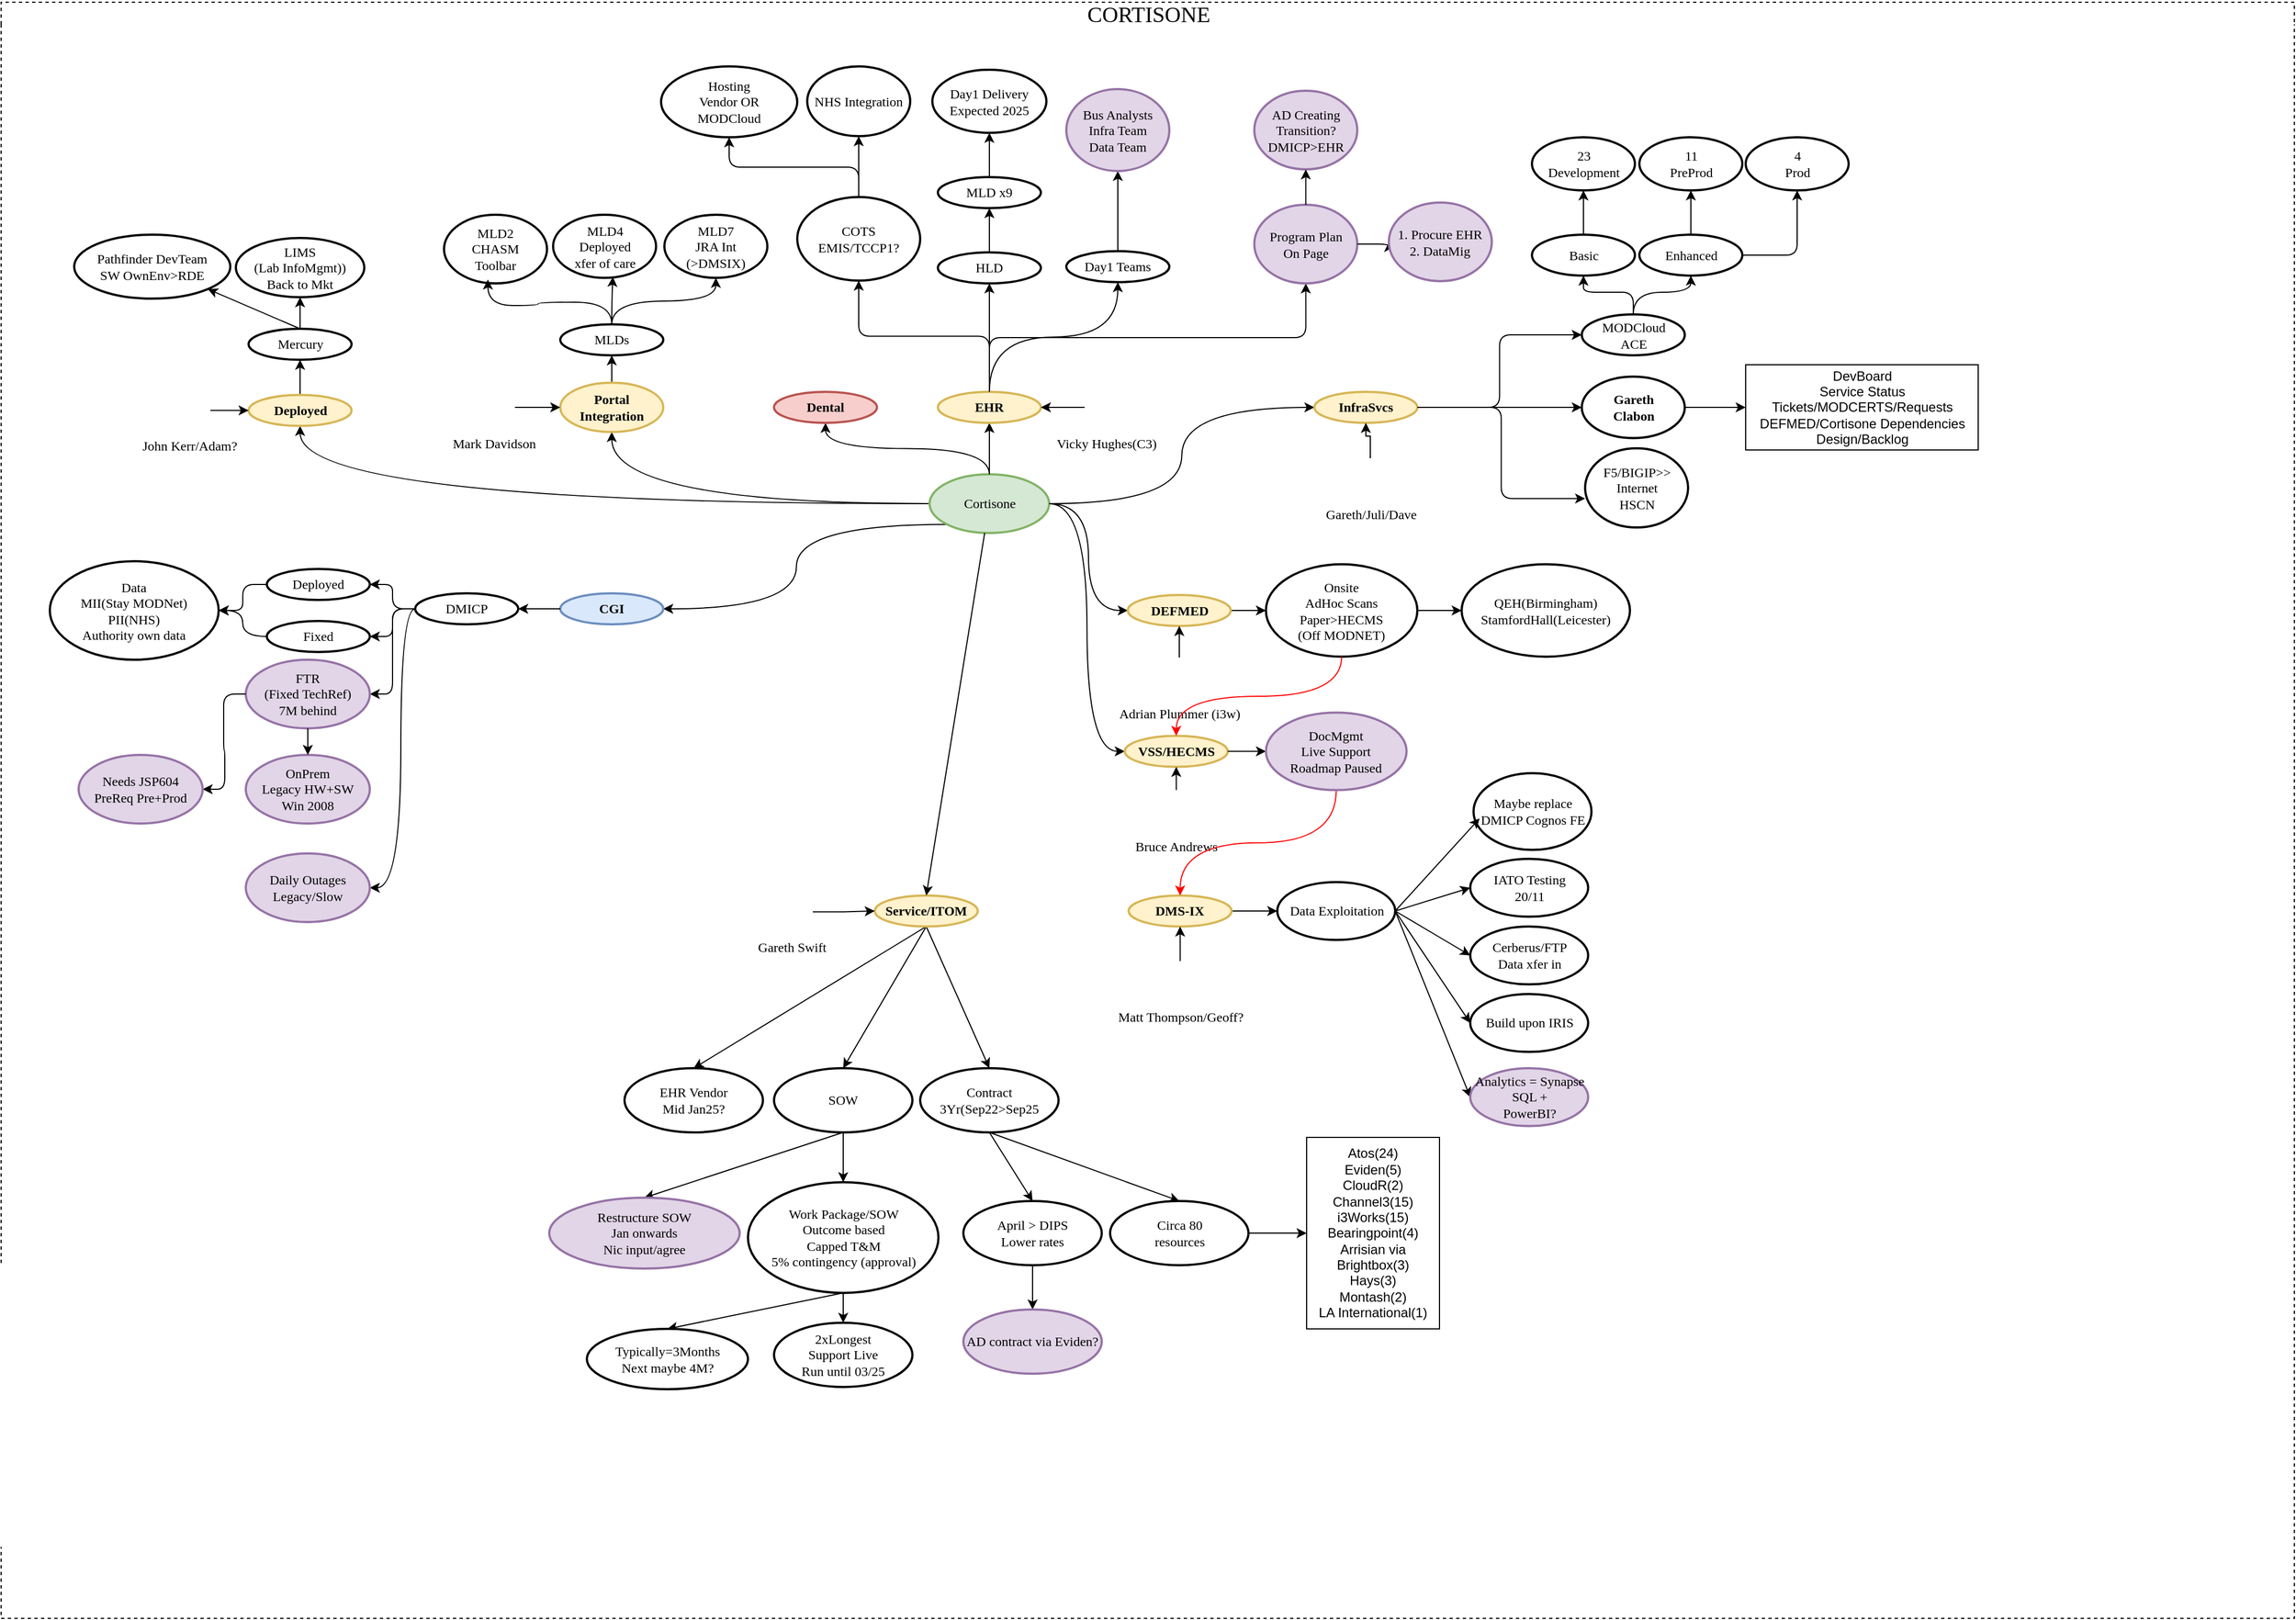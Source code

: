 <mxfile border="50" scale="3" compressed="false" locked="false" version="24.8.6" pages="4">
  <diagram name="Overview" id="YmL12bMKpDGza6XwsDPr">
    <mxGraphModel dx="2702" dy="950" grid="0" gridSize="10" guides="1" tooltips="1" connect="1" arrows="1" fold="1" page="0" pageScale="1" pageWidth="827" pageHeight="1169" background="none" math="1" shadow="0">
      <root>
        <mxCell id="X5NqExCQtvZxIxQ7pmgY-0" />
        <mxCell id="1" parent="X5NqExCQtvZxIxQ7pmgY-0" />
        <mxCell id="Gr0Zq-AI6Quabplr0KPa-179" value="&lt;span style=&quot;&quot;&gt;&lt;font style=&quot;font-size: 20px;&quot;&gt;CORTISONE&lt;/font&gt;&lt;/span&gt;" style="swimlane;html=1;startSize=20;horizontal=1;containerType=tree;labelBackgroundColor=none;strokeWidth=1;fontFamily=Comic Sans MS;fontSize=9;swimlaneLine=0;dashed=1;collapsible=0;fontStyle=0" parent="1" vertex="1">
          <mxGeometry x="-1259" y="-149" width="2071" height="1460" as="geometry" />
        </mxCell>
        <mxCell id="_tYV2n-UsIwEec6Ld9k9-143" style="edgeStyle=orthogonalEdgeStyle;rounded=0;orthogonalLoop=1;jettySize=auto;html=1;exitX=0.5;exitY=0;exitDx=0;exitDy=0;entryX=0.5;entryY=1;entryDx=0;entryDy=0;" parent="Gr0Zq-AI6Quabplr0KPa-179" source="Gr0Zq-AI6Quabplr0KPa-180" target="_tYV2n-UsIwEec6Ld9k9-144" edge="1">
          <mxGeometry relative="1" as="geometry">
            <mxPoint x="888.5" y="340" as="targetPoint" />
          </mxGeometry>
        </mxCell>
        <mxCell id="aMysqFvyXMTRrFzHTfEN-5" style="edgeStyle=orthogonalEdgeStyle;rounded=0;orthogonalLoop=1;jettySize=auto;html=1;exitX=0;exitY=0.5;exitDx=0;exitDy=0;entryX=0.5;entryY=1;entryDx=0;entryDy=0;curved=1;" edge="1" parent="Gr0Zq-AI6Quabplr0KPa-179" source="Gr0Zq-AI6Quabplr0KPa-180" target="U8WOIIxGjh_oT9GiWp5W-18">
          <mxGeometry relative="1" as="geometry" />
        </mxCell>
        <mxCell id="aMysqFvyXMTRrFzHTfEN-34" style="edgeStyle=orthogonalEdgeStyle;rounded=0;orthogonalLoop=1;jettySize=auto;html=1;exitX=0;exitY=0.5;exitDx=0;exitDy=0;entryX=0.5;entryY=1;entryDx=0;entryDy=0;curved=1;" edge="1" parent="Gr0Zq-AI6Quabplr0KPa-179" source="Gr0Zq-AI6Quabplr0KPa-180" target="U8WOIIxGjh_oT9GiWp5W-48">
          <mxGeometry relative="1" as="geometry" />
        </mxCell>
        <mxCell id="aMysqFvyXMTRrFzHTfEN-36" style="edgeStyle=orthogonalEdgeStyle;rounded=0;orthogonalLoop=1;jettySize=auto;html=1;exitX=1;exitY=0.5;exitDx=0;exitDy=0;entryX=0;entryY=0.5;entryDx=0;entryDy=0;curved=1;" edge="1" parent="Gr0Zq-AI6Quabplr0KPa-179" source="Gr0Zq-AI6Quabplr0KPa-180" target="U8WOIIxGjh_oT9GiWp5W-37">
          <mxGeometry relative="1" as="geometry" />
        </mxCell>
        <mxCell id="aMysqFvyXMTRrFzHTfEN-52" style="edgeStyle=orthogonalEdgeStyle;rounded=0;orthogonalLoop=1;jettySize=auto;html=1;exitX=0;exitY=1;exitDx=0;exitDy=0;entryX=1;entryY=0.5;entryDx=0;entryDy=0;curved=1;" edge="1" parent="Gr0Zq-AI6Quabplr0KPa-179" source="Gr0Zq-AI6Quabplr0KPa-180" target="U8WOIIxGjh_oT9GiWp5W-64">
          <mxGeometry relative="1" as="geometry" />
        </mxCell>
        <mxCell id="Gr0Zq-AI6Quabplr0KPa-180" value="&lt;font face=&quot;Comic Sans MS&quot;&gt;Cortisone&lt;/font&gt;" style="ellipse;whiteSpace=wrap;html=1;align=center;container=1;recursiveResize=0;treeFolding=1;strokeWidth=2;fillColor=#d5e8d4;strokeColor=#82b366;" parent="Gr0Zq-AI6Quabplr0KPa-179" vertex="1">
          <mxGeometry x="838.5" y="426.5" width="108" height="53" as="geometry" />
        </mxCell>
        <mxCell id="_tYV2n-UsIwEec6Ld9k9-144" value="&lt;font face=&quot;Comic Sans MS&quot;&gt;EHR&lt;/font&gt;" style="ellipse;whiteSpace=wrap;html=1;align=center;container=1;recursiveResize=0;treeFolding=1;strokeWidth=2;fontStyle=1;fillColor=#fff2cc;strokeColor=#d6b656;" parent="Gr0Zq-AI6Quabplr0KPa-179" vertex="1">
          <mxGeometry x="846" y="352" width="93" height="28" as="geometry" />
        </mxCell>
        <mxCell id="_tYV2n-UsIwEec6Ld9k9-146" value="&lt;font face=&quot;Comic Sans MS&quot;&gt;COTS&lt;/font&gt;&lt;div&gt;&lt;div&gt;&lt;font face=&quot;Comic Sans MS&quot;&gt;EMIS/TCCP1?&lt;/font&gt;&lt;/div&gt;&lt;/div&gt;" style="ellipse;whiteSpace=wrap;html=1;align=center;container=1;recursiveResize=0;treeFolding=1;strokeWidth=2;" parent="Gr0Zq-AI6Quabplr0KPa-179" vertex="1">
          <mxGeometry x="719" y="176" width="111" height="75.5" as="geometry" />
        </mxCell>
        <mxCell id="_tYV2n-UsIwEec6Ld9k9-147" style="edgeStyle=orthogonalEdgeStyle;rounded=1;orthogonalLoop=1;jettySize=auto;html=1;exitX=0.5;exitY=0;exitDx=0;exitDy=0;entryX=0.5;entryY=1;entryDx=0;entryDy=0;curved=0;" parent="Gr0Zq-AI6Quabplr0KPa-179" source="_tYV2n-UsIwEec6Ld9k9-144" target="U8WOIIxGjh_oT9GiWp5W-95" edge="1">
          <mxGeometry relative="1" as="geometry">
            <mxPoint x="892.5" y="348" as="targetPoint" />
            <mxPoint x="892.5" y="427" as="sourcePoint" />
          </mxGeometry>
        </mxCell>
        <mxCell id="U8WOIIxGjh_oT9GiWp5W-5" style="edgeStyle=orthogonalEdgeStyle;rounded=0;orthogonalLoop=1;jettySize=auto;html=1;entryX=1;entryY=0.5;entryDx=0;entryDy=0;" parent="Gr0Zq-AI6Quabplr0KPa-179" source="U8WOIIxGjh_oT9GiWp5W-4" target="_tYV2n-UsIwEec6Ld9k9-144" edge="1">
          <mxGeometry relative="1" as="geometry" />
        </mxCell>
        <mxCell id="U8WOIIxGjh_oT9GiWp5W-4" value="Vicky Hughes(C3)" style="shape=image;html=1;verticalAlign=top;verticalLabelPosition=bottom;labelBackgroundColor=#ffffff;imageAspect=0;aspect=fixed;image=https://cdn3.iconfinder.com/data/icons/tango-icon-library/48/system-users-128.png;dashed=0;fontFamily=Comic Sans MS;fontSize=12;fontColor=#000000;align=center;strokeColor=#000099;strokeWidth=2;fillColor=#D2D3D3;" parent="Gr0Zq-AI6Quabplr0KPa-179" vertex="1">
          <mxGeometry x="978.5" y="347.5" width="39" height="37" as="geometry" />
        </mxCell>
        <mxCell id="U8WOIIxGjh_oT9GiWp5W-7" style="edgeStyle=orthogonalEdgeStyle;rounded=0;orthogonalLoop=1;jettySize=auto;html=1;exitX=1;exitY=0.5;exitDx=0;exitDy=0;entryX=0;entryY=0.5;entryDx=0;entryDy=0;curved=1;" parent="Gr0Zq-AI6Quabplr0KPa-179" source="Gr0Zq-AI6Quabplr0KPa-180" target="U8WOIIxGjh_oT9GiWp5W-8" edge="1">
          <mxGeometry relative="1" as="geometry">
            <mxPoint x="1088" y="431" as="targetPoint" />
            <mxPoint x="1092" y="518" as="sourcePoint" />
          </mxGeometry>
        </mxCell>
        <mxCell id="U8WOIIxGjh_oT9GiWp5W-8" value="&lt;font face=&quot;Comic Sans MS&quot;&gt;InfraSvcs&lt;/font&gt;" style="ellipse;whiteSpace=wrap;html=1;align=center;container=1;recursiveResize=0;treeFolding=1;strokeWidth=2;fontStyle=1;fillColor=#fff2cc;strokeColor=#d6b656;" parent="Gr0Zq-AI6Quabplr0KPa-179" vertex="1">
          <mxGeometry x="1186" y="352" width="93" height="28" as="geometry" />
        </mxCell>
        <mxCell id="U8WOIIxGjh_oT9GiWp5W-10" style="edgeStyle=orthogonalEdgeStyle;rounded=0;orthogonalLoop=1;jettySize=auto;html=1;" parent="Gr0Zq-AI6Quabplr0KPa-179" source="U8WOIIxGjh_oT9GiWp5W-9" target="U8WOIIxGjh_oT9GiWp5W-8" edge="1">
          <mxGeometry relative="1" as="geometry" />
        </mxCell>
        <mxCell id="U8WOIIxGjh_oT9GiWp5W-9" value="Gareth/Juli/Dave" style="shape=image;html=1;verticalAlign=top;verticalLabelPosition=bottom;labelBackgroundColor=#ffffff;imageAspect=0;aspect=fixed;image=https://cdn3.iconfinder.com/data/icons/tango-icon-library/48/system-users-128.png;dashed=0;fontFamily=Comic Sans MS;fontSize=12;fontColor=#000000;align=center;strokeColor=#000099;strokeWidth=2;fillColor=#D2D3D3;" parent="Gr0Zq-AI6Quabplr0KPa-179" vertex="1">
          <mxGeometry x="1217" y="412" width="39" height="37" as="geometry" />
        </mxCell>
        <mxCell id="aMysqFvyXMTRrFzHTfEN-2" style="edgeStyle=orthogonalEdgeStyle;rounded=0;orthogonalLoop=1;jettySize=auto;html=1;entryX=0.5;entryY=1;entryDx=0;entryDy=0;exitX=0.5;exitY=0;exitDx=0;exitDy=0;curved=1;" edge="1" parent="Gr0Zq-AI6Quabplr0KPa-179" source="U8WOIIxGjh_oT9GiWp5W-11" target="U8WOIIxGjh_oT9GiWp5W-79">
          <mxGeometry relative="1" as="geometry" />
        </mxCell>
        <mxCell id="U8WOIIxGjh_oT9GiWp5W-11" value="&lt;font face=&quot;Comic Sans MS&quot;&gt;MODCloud&lt;/font&gt;&lt;div&gt;&lt;font face=&quot;Comic Sans MS&quot;&gt;ACE&lt;/font&gt;&lt;/div&gt;" style="ellipse;whiteSpace=wrap;html=1;align=center;container=1;recursiveResize=0;treeFolding=1;strokeWidth=2;" parent="Gr0Zq-AI6Quabplr0KPa-179" vertex="1">
          <mxGeometry x="1427.5" y="282" width="93" height="37" as="geometry" />
        </mxCell>
        <mxCell id="U8WOIIxGjh_oT9GiWp5W-12" style="edgeStyle=orthogonalEdgeStyle;rounded=1;orthogonalLoop=1;jettySize=auto;html=1;exitX=1;exitY=0.5;exitDx=0;exitDy=0;entryX=0;entryY=0.5;entryDx=0;entryDy=0;" parent="Gr0Zq-AI6Quabplr0KPa-179" source="U8WOIIxGjh_oT9GiWp5W-8" target="U8WOIIxGjh_oT9GiWp5W-11" edge="1">
          <mxGeometry relative="1" as="geometry">
            <mxPoint x="1440.5" y="318" as="targetPoint" />
            <mxPoint x="1320" y="386" as="sourcePoint" />
          </mxGeometry>
        </mxCell>
        <mxCell id="U8WOIIxGjh_oT9GiWp5W-13" style="edgeStyle=orthogonalEdgeStyle;rounded=0;orthogonalLoop=1;jettySize=auto;html=1;exitX=1;exitY=0.5;exitDx=0;exitDy=0;entryX=0;entryY=0.5;entryDx=0;entryDy=0;curved=1;" parent="Gr0Zq-AI6Quabplr0KPa-179" source="Gr0Zq-AI6Quabplr0KPa-180" target="U8WOIIxGjh_oT9GiWp5W-14" edge="1">
          <mxGeometry relative="1" as="geometry">
            <mxPoint x="1091.45" y="602.88" as="targetPoint" />
            <mxPoint x="970.496" y="438.999" as="sourcePoint" />
          </mxGeometry>
        </mxCell>
        <mxCell id="U8WOIIxGjh_oT9GiWp5W-14" value="&lt;font face=&quot;Comic Sans MS&quot;&gt;VSS/HECMS&lt;/font&gt;" style="ellipse;whiteSpace=wrap;html=1;align=center;container=1;recursiveResize=0;treeFolding=1;strokeWidth=2;fontStyle=1;fillColor=#fff2cc;strokeColor=#d6b656;" parent="Gr0Zq-AI6Quabplr0KPa-179" vertex="1">
          <mxGeometry x="1014.75" y="662.75" width="93" height="28" as="geometry" />
        </mxCell>
        <mxCell id="U8WOIIxGjh_oT9GiWp5W-15" style="edgeStyle=orthogonalEdgeStyle;rounded=0;orthogonalLoop=1;jettySize=auto;html=1;" parent="Gr0Zq-AI6Quabplr0KPa-179" source="U8WOIIxGjh_oT9GiWp5W-16" target="U8WOIIxGjh_oT9GiWp5W-14" edge="1">
          <mxGeometry relative="1" as="geometry" />
        </mxCell>
        <mxCell id="U8WOIIxGjh_oT9GiWp5W-16" value="Bruce Andrews" style="shape=image;html=1;verticalAlign=top;verticalLabelPosition=bottom;labelBackgroundColor=#ffffff;imageAspect=0;aspect=fixed;image=https://cdn3.iconfinder.com/data/icons/tango-icon-library/48/system-users-128.png;dashed=0;fontFamily=Comic Sans MS;fontSize=12;fontColor=#000000;align=center;strokeColor=#000099;strokeWidth=2;fillColor=#D2D3D3;" parent="Gr0Zq-AI6Quabplr0KPa-179" vertex="1">
          <mxGeometry x="1041.75" y="711.75" width="39" height="37" as="geometry" />
        </mxCell>
        <mxCell id="aMysqFvyXMTRrFzHTfEN-6" style="edgeStyle=none;rounded=0;orthogonalLoop=1;jettySize=auto;html=1;exitX=0.5;exitY=0;exitDx=0;exitDy=0;entryX=0.5;entryY=1;entryDx=0;entryDy=0;" edge="1" parent="Gr0Zq-AI6Quabplr0KPa-179" source="U8WOIIxGjh_oT9GiWp5W-18" target="U8WOIIxGjh_oT9GiWp5W-21">
          <mxGeometry relative="1" as="geometry" />
        </mxCell>
        <mxCell id="U8WOIIxGjh_oT9GiWp5W-18" value="&lt;font face=&quot;Comic Sans MS&quot;&gt;Portal&lt;/font&gt;&lt;div&gt;&lt;font face=&quot;Comic Sans MS&quot;&gt;Integration&lt;/font&gt;&lt;/div&gt;" style="ellipse;whiteSpace=wrap;html=1;align=center;container=1;recursiveResize=0;treeFolding=1;strokeWidth=2;fontStyle=1;fillColor=#fff2cc;strokeColor=#d6b656;" parent="Gr0Zq-AI6Quabplr0KPa-179" vertex="1">
          <mxGeometry x="504.98" y="343.75" width="93" height="44.5" as="geometry" />
        </mxCell>
        <mxCell id="U8WOIIxGjh_oT9GiWp5W-19" style="edgeStyle=orthogonalEdgeStyle;rounded=0;orthogonalLoop=1;jettySize=auto;html=1;" parent="Gr0Zq-AI6Quabplr0KPa-179" source="U8WOIIxGjh_oT9GiWp5W-20" target="U8WOIIxGjh_oT9GiWp5W-18" edge="1">
          <mxGeometry relative="1" as="geometry" />
        </mxCell>
        <mxCell id="U8WOIIxGjh_oT9GiWp5W-20" value="Mark Davidson" style="shape=image;html=1;verticalAlign=top;verticalLabelPosition=bottom;labelBackgroundColor=#ffffff;imageAspect=0;aspect=fixed;image=https://cdn3.iconfinder.com/data/icons/tango-icon-library/48/system-users-128.png;dashed=0;fontFamily=Comic Sans MS;fontSize=12;fontColor=#000000;align=center;strokeColor=#000099;strokeWidth=2;fillColor=#D2D3D3;" parent="Gr0Zq-AI6Quabplr0KPa-179" vertex="1">
          <mxGeometry x="425" y="347.5" width="39" height="37" as="geometry" />
        </mxCell>
        <mxCell id="aMysqFvyXMTRrFzHTfEN-9" style="edgeStyle=orthogonalEdgeStyle;rounded=0;orthogonalLoop=1;jettySize=auto;html=1;exitX=0.5;exitY=0;exitDx=0;exitDy=0;entryX=0.5;entryY=1;entryDx=0;entryDy=0;curved=1;" edge="1" parent="Gr0Zq-AI6Quabplr0KPa-179" source="U8WOIIxGjh_oT9GiWp5W-21" target="U8WOIIxGjh_oT9GiWp5W-30">
          <mxGeometry relative="1" as="geometry" />
        </mxCell>
        <mxCell id="U8WOIIxGjh_oT9GiWp5W-21" value="&lt;font face=&quot;Comic Sans MS&quot;&gt;MLDs&lt;/font&gt;" style="ellipse;whiteSpace=wrap;html=1;align=center;container=1;recursiveResize=0;treeFolding=1;strokeWidth=2;" parent="Gr0Zq-AI6Quabplr0KPa-179" vertex="1">
          <mxGeometry x="504.98" y="291" width="93" height="28" as="geometry" />
        </mxCell>
        <mxCell id="U8WOIIxGjh_oT9GiWp5W-23" value="&lt;font face=&quot;Comic Sans MS&quot;&gt;MLD2&lt;/font&gt;&lt;div&gt;&lt;font face=&quot;Comic Sans MS&quot;&gt;CHASM&lt;/font&gt;&lt;/div&gt;&lt;div&gt;&lt;font face=&quot;Comic Sans MS&quot;&gt;Toolbar&lt;/font&gt;&lt;/div&gt;" style="ellipse;whiteSpace=wrap;html=1;align=center;container=1;recursiveResize=0;treeFolding=1;strokeWidth=2;" parent="Gr0Zq-AI6Quabplr0KPa-179" vertex="1">
          <mxGeometry x="400" y="192" width="93" height="62" as="geometry" />
        </mxCell>
        <mxCell id="U8WOIIxGjh_oT9GiWp5W-29" value="&lt;font face=&quot;Comic Sans MS&quot;&gt;MLD4&lt;/font&gt;&lt;div&gt;&lt;font face=&quot;Comic Sans MS&quot;&gt;Deployed&lt;/font&gt;&lt;/div&gt;&lt;div&gt;&lt;font face=&quot;Comic Sans MS&quot;&gt;xfer of care&lt;/font&gt;&lt;/div&gt;" style="ellipse;whiteSpace=wrap;html=1;align=center;container=1;recursiveResize=0;treeFolding=1;strokeWidth=2;" parent="Gr0Zq-AI6Quabplr0KPa-179" vertex="1">
          <mxGeometry x="498.5" y="192" width="93" height="57" as="geometry" />
        </mxCell>
        <mxCell id="U8WOIIxGjh_oT9GiWp5W-30" value="&lt;font face=&quot;Comic Sans MS&quot;&gt;MLD7&lt;/font&gt;&lt;div&gt;&lt;font face=&quot;Comic Sans MS&quot;&gt;JRA Int&lt;/font&gt;&lt;/div&gt;&lt;div&gt;&lt;font face=&quot;Comic Sans MS&quot;&gt;(&amp;gt;DMSIX)&lt;/font&gt;&lt;/div&gt;" style="ellipse;whiteSpace=wrap;html=1;align=center;container=1;recursiveResize=0;treeFolding=1;strokeWidth=2;" parent="Gr0Zq-AI6Quabplr0KPa-179" vertex="1">
          <mxGeometry x="599" y="192" width="93" height="57" as="geometry" />
        </mxCell>
        <mxCell id="aMysqFvyXMTRrFzHTfEN-35" style="edgeStyle=none;rounded=0;orthogonalLoop=1;jettySize=auto;html=1;exitX=1;exitY=0.5;exitDx=0;exitDy=0;entryX=0;entryY=0.5;entryDx=0;entryDy=0;" edge="1" parent="Gr0Zq-AI6Quabplr0KPa-179" source="U8WOIIxGjh_oT9GiWp5W-37" target="U8WOIIxGjh_oT9GiWp5W-113">
          <mxGeometry relative="1" as="geometry" />
        </mxCell>
        <mxCell id="U8WOIIxGjh_oT9GiWp5W-37" value="&lt;font face=&quot;Comic Sans MS&quot;&gt;DEFMED&lt;/font&gt;" style="ellipse;whiteSpace=wrap;html=1;align=center;container=1;recursiveResize=0;treeFolding=1;strokeWidth=2;fontStyle=1;fillColor=#fff2cc;strokeColor=#d6b656;" parent="Gr0Zq-AI6Quabplr0KPa-179" vertex="1">
          <mxGeometry x="1017.5" y="535.5" width="93" height="28" as="geometry" />
        </mxCell>
        <mxCell id="U8WOIIxGjh_oT9GiWp5W-47" style="edgeStyle=orthogonalEdgeStyle;rounded=0;orthogonalLoop=1;jettySize=auto;html=1;entryX=0.5;entryY=1;entryDx=0;entryDy=0;" parent="Gr0Zq-AI6Quabplr0KPa-179" source="U8WOIIxGjh_oT9GiWp5W-38" target="U8WOIIxGjh_oT9GiWp5W-37" edge="1">
          <mxGeometry relative="1" as="geometry" />
        </mxCell>
        <mxCell id="U8WOIIxGjh_oT9GiWp5W-38" value="Adrian Plummer (i3w)" style="shape=image;html=1;verticalAlign=top;verticalLabelPosition=bottom;labelBackgroundColor=#ffffff;imageAspect=0;aspect=fixed;image=https://cdn3.iconfinder.com/data/icons/tango-icon-library/48/system-users-128.png;dashed=0;fontFamily=Comic Sans MS;fontSize=12;fontColor=#000000;align=center;strokeColor=#000099;strokeWidth=2;fillColor=#D2D3D3;" parent="Gr0Zq-AI6Quabplr0KPa-179" vertex="1">
          <mxGeometry x="1044.5" y="592.0" width="39" height="37" as="geometry" />
        </mxCell>
        <mxCell id="aMysqFvyXMTRrFzHTfEN-31" style="edgeStyle=none;rounded=0;orthogonalLoop=1;jettySize=auto;html=1;exitX=0.5;exitY=0;exitDx=0;exitDy=0;entryX=0.5;entryY=1;entryDx=0;entryDy=0;" edge="1" parent="Gr0Zq-AI6Quabplr0KPa-179" source="U8WOIIxGjh_oT9GiWp5W-48" target="aMysqFvyXMTRrFzHTfEN-30">
          <mxGeometry relative="1" as="geometry" />
        </mxCell>
        <mxCell id="U8WOIIxGjh_oT9GiWp5W-48" value="&lt;font face=&quot;Comic Sans MS&quot;&gt;Deployed&lt;/font&gt;" style="ellipse;whiteSpace=wrap;html=1;align=center;container=1;recursiveResize=0;treeFolding=1;strokeWidth=2;fontStyle=1;fillColor=#fff2cc;strokeColor=#d6b656;" parent="Gr0Zq-AI6Quabplr0KPa-179" vertex="1">
          <mxGeometry x="223.5" y="354.75" width="93" height="28" as="geometry" />
        </mxCell>
        <mxCell id="U8WOIIxGjh_oT9GiWp5W-53" style="edgeStyle=orthogonalEdgeStyle;rounded=0;orthogonalLoop=1;jettySize=auto;html=1;entryX=0;entryY=0.5;entryDx=0;entryDy=0;" parent="Gr0Zq-AI6Quabplr0KPa-179" source="U8WOIIxGjh_oT9GiWp5W-49" target="U8WOIIxGjh_oT9GiWp5W-48" edge="1">
          <mxGeometry relative="1" as="geometry" />
        </mxCell>
        <mxCell id="U8WOIIxGjh_oT9GiWp5W-49" value="John Kerr/Adam?" style="shape=image;html=1;verticalAlign=top;verticalLabelPosition=bottom;labelBackgroundColor=#ffffff;imageAspect=0;aspect=fixed;image=https://cdn3.iconfinder.com/data/icons/tango-icon-library/48/system-users-128.png;dashed=0;fontFamily=Comic Sans MS;fontSize=12;fontColor=#000000;align=center;strokeColor=#000099;strokeWidth=2;fillColor=#D2D3D3;" parent="Gr0Zq-AI6Quabplr0KPa-179" vertex="1">
          <mxGeometry x="150" y="350.25" width="39" height="37" as="geometry" />
        </mxCell>
        <mxCell id="aMysqFvyXMTRrFzHTfEN-16" style="edgeStyle=none;rounded=0;orthogonalLoop=1;jettySize=auto;html=1;exitX=1;exitY=0.5;exitDx=0;exitDy=0;entryX=0;entryY=0.5;entryDx=0;entryDy=0;" edge="1" parent="Gr0Zq-AI6Quabplr0KPa-179" source="U8WOIIxGjh_oT9GiWp5W-56" target="0Uy9JfPE4Kz9mQ_6Vyc3-41">
          <mxGeometry relative="1" as="geometry">
            <mxPoint x="1142.75" y="849.75" as="targetPoint" />
          </mxGeometry>
        </mxCell>
        <mxCell id="U8WOIIxGjh_oT9GiWp5W-56" value="&lt;font face=&quot;Comic Sans MS&quot;&gt;DMS-IX&lt;/font&gt;" style="ellipse;whiteSpace=wrap;html=1;align=center;container=1;recursiveResize=0;treeFolding=1;strokeWidth=2;fontStyle=1;fillColor=#fff2cc;strokeColor=#d6b656;" parent="Gr0Zq-AI6Quabplr0KPa-179" vertex="1">
          <mxGeometry x="1018.25" y="807" width="93" height="28" as="geometry" />
        </mxCell>
        <mxCell id="U8WOIIxGjh_oT9GiWp5W-57" value="Matt Thompson/Geoff?" style="shape=image;html=1;verticalAlign=top;verticalLabelPosition=bottom;labelBackgroundColor=#ffffff;imageAspect=0;aspect=fixed;image=https://cdn3.iconfinder.com/data/icons/tango-icon-library/48/system-users-128.png;dashed=0;fontFamily=Comic Sans MS;fontSize=12;fontColor=#000000;align=center;strokeColor=#000099;strokeWidth=2;fillColor=#D2D3D3;" parent="Gr0Zq-AI6Quabplr0KPa-179" vertex="1">
          <mxGeometry x="1045.25" y="866.25" width="39" height="37" as="geometry" />
        </mxCell>
        <mxCell id="U8WOIIxGjh_oT9GiWp5W-120" style="edgeStyle=orthogonalEdgeStyle;rounded=0;orthogonalLoop=1;jettySize=auto;html=1;curved=1;entryX=0.5;entryY=1;entryDx=0;entryDy=0;exitX=0.5;exitY=0;exitDx=0;exitDy=0;" parent="Gr0Zq-AI6Quabplr0KPa-179" source="Gr0Zq-AI6Quabplr0KPa-180" target="U8WOIIxGjh_oT9GiWp5W-58" edge="1">
          <mxGeometry relative="1" as="geometry">
            <mxPoint x="766.5" y="378" as="sourcePoint" />
          </mxGeometry>
        </mxCell>
        <mxCell id="U8WOIIxGjh_oT9GiWp5W-58" value="&lt;font face=&quot;Comic Sans MS&quot;&gt;Dental&lt;/font&gt;" style="ellipse;whiteSpace=wrap;html=1;align=center;container=1;recursiveResize=0;treeFolding=1;strokeWidth=2;fontStyle=1;fillColor=#f8cecc;strokeColor=#b85450;" parent="Gr0Zq-AI6Quabplr0KPa-179" vertex="1">
          <mxGeometry x="698" y="352" width="93" height="28" as="geometry" />
        </mxCell>
        <mxCell id="U8WOIIxGjh_oT9GiWp5W-63" style="edgeStyle=orthogonalEdgeStyle;rounded=0;orthogonalLoop=1;jettySize=auto;html=1;entryX=0.5;entryY=1;entryDx=0;entryDy=0;" parent="Gr0Zq-AI6Quabplr0KPa-179" source="U8WOIIxGjh_oT9GiWp5W-57" target="U8WOIIxGjh_oT9GiWp5W-56" edge="1">
          <mxGeometry relative="1" as="geometry">
            <mxPoint x="1067.75" y="854.75" as="targetPoint" />
          </mxGeometry>
        </mxCell>
        <mxCell id="U8WOIIxGjh_oT9GiWp5W-64" value="&lt;font face=&quot;Comic Sans MS&quot;&gt;CGI&lt;/font&gt;" style="ellipse;whiteSpace=wrap;html=1;align=center;container=1;recursiveResize=0;treeFolding=1;strokeWidth=2;fontStyle=1;fillColor=#dae8fc;strokeColor=#6c8ebf;" parent="Gr0Zq-AI6Quabplr0KPa-179" vertex="1">
          <mxGeometry x="504.98" y="534.0" width="93" height="28" as="geometry" />
        </mxCell>
        <mxCell id="eYfo5kosn0bS_uAtuP_T-19" style="edgeStyle=orthogonalEdgeStyle;rounded=0;orthogonalLoop=1;jettySize=auto;html=1;exitX=0;exitY=0.5;exitDx=0;exitDy=0;entryX=1;entryY=0.5;entryDx=0;entryDy=0;curved=1;" edge="1" parent="Gr0Zq-AI6Quabplr0KPa-179" source="U8WOIIxGjh_oT9GiWp5W-68" target="eYfo5kosn0bS_uAtuP_T-18">
          <mxGeometry relative="1" as="geometry">
            <Array as="points">
              <mxPoint x="361" y="548" />
              <mxPoint x="361" y="800" />
            </Array>
          </mxGeometry>
        </mxCell>
        <mxCell id="U8WOIIxGjh_oT9GiWp5W-68" value="&lt;font face=&quot;Comic Sans MS&quot;&gt;DMICP&lt;/font&gt;" style="ellipse;whiteSpace=wrap;html=1;align=center;container=1;recursiveResize=0;treeFolding=1;strokeWidth=2;" parent="Gr0Zq-AI6Quabplr0KPa-179" vertex="1">
          <mxGeometry x="373.98" y="534" width="93" height="28" as="geometry" />
        </mxCell>
        <mxCell id="U8WOIIxGjh_oT9GiWp5W-69" style="edgeStyle=orthogonalEdgeStyle;rounded=1;orthogonalLoop=1;jettySize=auto;html=1;exitX=0;exitY=0.5;exitDx=0;exitDy=0;entryX=1;entryY=0.5;entryDx=0;entryDy=0;curved=0;" parent="Gr0Zq-AI6Quabplr0KPa-179" source="U8WOIIxGjh_oT9GiWp5W-64" target="U8WOIIxGjh_oT9GiWp5W-68" edge="1">
          <mxGeometry relative="1" as="geometry">
            <mxPoint x="529.98" y="554.5" as="targetPoint" />
            <mxPoint x="482.98" y="540.5" as="sourcePoint" />
          </mxGeometry>
        </mxCell>
        <mxCell id="U8WOIIxGjh_oT9GiWp5W-70" style="edgeStyle=orthogonalEdgeStyle;rounded=1;orthogonalLoop=1;jettySize=auto;html=1;exitX=0;exitY=0.5;exitDx=0;exitDy=0;entryX=1;entryY=0.5;entryDx=0;entryDy=0;curved=0;" parent="Gr0Zq-AI6Quabplr0KPa-179" source="U8WOIIxGjh_oT9GiWp5W-68" target="U8WOIIxGjh_oT9GiWp5W-71" edge="1">
          <mxGeometry relative="1" as="geometry">
            <mxPoint x="464.98" y="617.5" as="targetPoint" />
            <mxPoint x="439.98" y="611" as="sourcePoint" />
          </mxGeometry>
        </mxCell>
        <mxCell id="U8WOIIxGjh_oT9GiWp5W-71" value="&lt;font face=&quot;Comic Sans MS&quot;&gt;Deployed&lt;/font&gt;" style="ellipse;whiteSpace=wrap;html=1;align=center;container=1;recursiveResize=0;treeFolding=1;strokeWidth=2;" parent="Gr0Zq-AI6Quabplr0KPa-179" vertex="1">
          <mxGeometry x="239.98" y="512" width="93" height="28" as="geometry" />
        </mxCell>
        <mxCell id="U8WOIIxGjh_oT9GiWp5W-72" style="edgeStyle=orthogonalEdgeStyle;rounded=1;orthogonalLoop=1;jettySize=auto;html=1;exitX=0;exitY=0.5;exitDx=0;exitDy=0;curved=0;entryX=1;entryY=0.5;entryDx=0;entryDy=0;" parent="Gr0Zq-AI6Quabplr0KPa-179" source="U8WOIIxGjh_oT9GiWp5W-68" target="U8WOIIxGjh_oT9GiWp5W-73" edge="1">
          <mxGeometry relative="1" as="geometry">
            <mxPoint x="345.98" y="594" as="targetPoint" />
            <mxPoint x="439.98" y="611" as="sourcePoint" />
          </mxGeometry>
        </mxCell>
        <mxCell id="U8WOIIxGjh_oT9GiWp5W-73" value="&lt;font face=&quot;Comic Sans MS&quot;&gt;Fixed&lt;/font&gt;" style="ellipse;whiteSpace=wrap;html=1;align=center;container=1;recursiveResize=0;treeFolding=1;strokeWidth=2;" parent="Gr0Zq-AI6Quabplr0KPa-179" vertex="1">
          <mxGeometry x="239.98" y="559" width="93" height="28" as="geometry" />
        </mxCell>
        <mxCell id="U8WOIIxGjh_oT9GiWp5W-75" style="edgeStyle=orthogonalEdgeStyle;rounded=1;orthogonalLoop=1;jettySize=auto;html=1;curved=0;" parent="Gr0Zq-AI6Quabplr0KPa-179" source="U8WOIIxGjh_oT9GiWp5W-11" target="U8WOIIxGjh_oT9GiWp5W-78" edge="1">
          <mxGeometry relative="1" as="geometry">
            <mxPoint x="1526" y="215" as="targetPoint" />
            <mxPoint x="1301.5" y="424" as="sourcePoint" />
          </mxGeometry>
        </mxCell>
        <mxCell id="aMysqFvyXMTRrFzHTfEN-3" style="edgeStyle=none;rounded=0;orthogonalLoop=1;jettySize=auto;html=1;exitX=0.5;exitY=0;exitDx=0;exitDy=0;entryX=0.5;entryY=1;entryDx=0;entryDy=0;" edge="1" parent="Gr0Zq-AI6Quabplr0KPa-179" source="U8WOIIxGjh_oT9GiWp5W-78" target="U8WOIIxGjh_oT9GiWp5W-86">
          <mxGeometry relative="1" as="geometry" />
        </mxCell>
        <mxCell id="U8WOIIxGjh_oT9GiWp5W-78" value="&lt;font face=&quot;Comic Sans MS&quot;&gt;Basic&lt;/font&gt;" style="ellipse;whiteSpace=wrap;html=1;align=center;container=1;recursiveResize=0;treeFolding=1;strokeWidth=2;" parent="Gr0Zq-AI6Quabplr0KPa-179" vertex="1">
          <mxGeometry x="1382.5" y="210" width="93" height="37" as="geometry" />
        </mxCell>
        <mxCell id="U8WOIIxGjh_oT9GiWp5W-79" value="&lt;font face=&quot;Comic Sans MS&quot;&gt;Enhanced&lt;/font&gt;" style="ellipse;whiteSpace=wrap;html=1;align=center;container=1;recursiveResize=0;treeFolding=1;strokeWidth=2;" parent="Gr0Zq-AI6Quabplr0KPa-179" vertex="1">
          <mxGeometry x="1479.5" y="210" width="93" height="37" as="geometry" />
        </mxCell>
        <mxCell id="U8WOIIxGjh_oT9GiWp5W-86" value="&lt;font face=&quot;Comic Sans MS&quot;&gt;23&lt;/font&gt;&lt;div&gt;&lt;font face=&quot;Comic Sans MS&quot;&gt;Development&lt;/font&gt;&lt;/div&gt;" style="ellipse;whiteSpace=wrap;html=1;align=center;container=1;recursiveResize=0;treeFolding=1;strokeWidth=2;" parent="Gr0Zq-AI6Quabplr0KPa-179" vertex="1">
          <mxGeometry x="1382.5" y="122" width="93" height="48" as="geometry" />
        </mxCell>
        <mxCell id="U8WOIIxGjh_oT9GiWp5W-87" style="edgeStyle=orthogonalEdgeStyle;rounded=1;orthogonalLoop=1;jettySize=auto;html=1;entryX=0.5;entryY=1;entryDx=0;entryDy=0;curved=0;" parent="Gr0Zq-AI6Quabplr0KPa-179" source="U8WOIIxGjh_oT9GiWp5W-79" target="U8WOIIxGjh_oT9GiWp5W-88" edge="1">
          <mxGeometry relative="1" as="geometry">
            <mxPoint x="1436" y="313" as="targetPoint" />
            <mxPoint x="1384.5" y="354" as="sourcePoint" />
          </mxGeometry>
        </mxCell>
        <mxCell id="U8WOIIxGjh_oT9GiWp5W-88" value="&lt;font face=&quot;Comic Sans MS&quot;&gt;11&lt;/font&gt;&lt;div&gt;&lt;font face=&quot;Comic Sans MS&quot;&gt;PreProd&lt;/font&gt;&lt;/div&gt;" style="ellipse;whiteSpace=wrap;html=1;align=center;container=1;recursiveResize=0;treeFolding=1;strokeWidth=2;" parent="Gr0Zq-AI6Quabplr0KPa-179" vertex="1">
          <mxGeometry x="1479.5" y="122" width="93" height="48" as="geometry" />
        </mxCell>
        <mxCell id="U8WOIIxGjh_oT9GiWp5W-89" style="edgeStyle=orthogonalEdgeStyle;rounded=1;orthogonalLoop=1;jettySize=auto;html=1;entryX=0.5;entryY=1;entryDx=0;entryDy=0;curved=0;" parent="Gr0Zq-AI6Quabplr0KPa-179" source="U8WOIIxGjh_oT9GiWp5W-79" target="U8WOIIxGjh_oT9GiWp5W-90" edge="1">
          <mxGeometry relative="1" as="geometry">
            <mxPoint x="1346" y="377" as="targetPoint" />
            <mxPoint x="1436.5" y="274" as="sourcePoint" />
          </mxGeometry>
        </mxCell>
        <mxCell id="U8WOIIxGjh_oT9GiWp5W-90" value="&lt;font face=&quot;Comic Sans MS&quot;&gt;4&lt;/font&gt;&lt;div&gt;&lt;font face=&quot;Comic Sans MS&quot;&gt;Prod&lt;/font&gt;&lt;/div&gt;" style="ellipse;whiteSpace=wrap;html=1;align=center;container=1;recursiveResize=0;treeFolding=1;strokeWidth=2;" parent="Gr0Zq-AI6Quabplr0KPa-179" vertex="1">
          <mxGeometry x="1575.5" y="122" width="93" height="48" as="geometry" />
        </mxCell>
        <mxCell id="U8WOIIxGjh_oT9GiWp5W-94" style="edgeStyle=orthogonalEdgeStyle;rounded=1;orthogonalLoop=1;jettySize=auto;html=1;exitX=0.5;exitY=0;exitDx=0;exitDy=0;entryX=0.5;entryY=1;entryDx=0;entryDy=0;curved=0;" parent="Gr0Zq-AI6Quabplr0KPa-179" source="_tYV2n-UsIwEec6Ld9k9-144" target="_tYV2n-UsIwEec6Ld9k9-146" edge="1">
          <mxGeometry relative="1" as="geometry">
            <mxPoint x="307.5" y="412" as="targetPoint" />
            <mxPoint x="307.5" y="416" as="sourcePoint" />
          </mxGeometry>
        </mxCell>
        <mxCell id="U8WOIIxGjh_oT9GiWp5W-95" value="&lt;font face=&quot;Comic Sans MS&quot;&gt;HLD&lt;/font&gt;" style="ellipse;whiteSpace=wrap;html=1;align=center;container=1;recursiveResize=0;treeFolding=1;strokeWidth=2;" parent="Gr0Zq-AI6Quabplr0KPa-179" vertex="1">
          <mxGeometry x="846" y="226" width="93" height="28" as="geometry" />
        </mxCell>
        <mxCell id="U8WOIIxGjh_oT9GiWp5W-98" style="edgeStyle=orthogonalEdgeStyle;rounded=1;orthogonalLoop=1;jettySize=auto;html=1;exitX=0;exitY=0.5;exitDx=0;exitDy=0;entryX=1;entryY=0.5;entryDx=0;entryDy=0;curved=0;" parent="Gr0Zq-AI6Quabplr0KPa-179" source="U8WOIIxGjh_oT9GiWp5W-68" target="U8WOIIxGjh_oT9GiWp5W-99" edge="1">
          <mxGeometry relative="1" as="geometry">
            <mxPoint x="-55.02" y="618.5" as="targetPoint" />
            <mxPoint x="-80.02" y="612" as="sourcePoint" />
          </mxGeometry>
        </mxCell>
        <mxCell id="U8WOIIxGjh_oT9GiWp5W-99" value="&lt;font face=&quot;Comic Sans MS&quot;&gt;FTR&lt;/font&gt;&lt;div&gt;&lt;font face=&quot;Comic Sans MS&quot;&gt;(Fixed TechRef)&lt;/font&gt;&lt;/div&gt;&lt;div&gt;&lt;font face=&quot;Comic Sans MS&quot;&gt;7M behind&lt;/font&gt;&lt;/div&gt;" style="ellipse;whiteSpace=wrap;html=1;align=center;container=1;recursiveResize=0;treeFolding=1;strokeWidth=2;fillColor=#e1d5e7;strokeColor=#9673a6;" parent="Gr0Zq-AI6Quabplr0KPa-179" vertex="1">
          <mxGeometry x="220.98" y="594" width="112" height="62" as="geometry" />
        </mxCell>
        <mxCell id="aMysqFvyXMTRrFzHTfEN-46" style="edgeStyle=none;rounded=0;orthogonalLoop=1;jettySize=auto;html=1;entryX=0.5;entryY=0;entryDx=0;entryDy=0;exitX=0.5;exitY=1;exitDx=0;exitDy=0;" edge="1" parent="Gr0Zq-AI6Quabplr0KPa-179" source="U8WOIIxGjh_oT9GiWp5W-104" target="U8WOIIxGjh_oT9GiWp5W-109">
          <mxGeometry relative="1" as="geometry">
            <mxPoint x="766" y="945" as="sourcePoint" />
          </mxGeometry>
        </mxCell>
        <mxCell id="aMysqFvyXMTRrFzHTfEN-47" style="edgeStyle=none;rounded=0;orthogonalLoop=1;jettySize=auto;html=1;exitX=0.5;exitY=1;exitDx=0;exitDy=0;entryX=0.5;entryY=0;entryDx=0;entryDy=0;" edge="1" parent="Gr0Zq-AI6Quabplr0KPa-179" source="U8WOIIxGjh_oT9GiWp5W-104" target="7y0zpPzrWC5qFnBTr4E3-1">
          <mxGeometry relative="1" as="geometry" />
        </mxCell>
        <mxCell id="aMysqFvyXMTRrFzHTfEN-48" style="edgeStyle=none;rounded=0;orthogonalLoop=1;jettySize=auto;html=1;exitX=0.5;exitY=1;exitDx=0;exitDy=0;entryX=0.5;entryY=0;entryDx=0;entryDy=0;" edge="1" parent="Gr0Zq-AI6Quabplr0KPa-179" source="U8WOIIxGjh_oT9GiWp5W-104" target="d-yEh5FUfpBjpmRi_lTf-2">
          <mxGeometry relative="1" as="geometry" />
        </mxCell>
        <mxCell id="U8WOIIxGjh_oT9GiWp5W-104" value="&lt;font face=&quot;Comic Sans MS&quot;&gt;Service/ITOM&lt;/font&gt;" style="ellipse;whiteSpace=wrap;html=1;align=center;container=1;recursiveResize=0;treeFolding=1;strokeWidth=2;fontStyle=1;fillColor=#fff2cc;strokeColor=#d6b656;" parent="Gr0Zq-AI6Quabplr0KPa-179" vertex="1">
          <mxGeometry x="789" y="807.0" width="93" height="28" as="geometry" />
        </mxCell>
        <mxCell id="U8WOIIxGjh_oT9GiWp5W-105" style="edgeStyle=orthogonalEdgeStyle;rounded=0;orthogonalLoop=1;jettySize=auto;html=1;" parent="Gr0Zq-AI6Quabplr0KPa-179" source="U8WOIIxGjh_oT9GiWp5W-106" target="U8WOIIxGjh_oT9GiWp5W-104" edge="1">
          <mxGeometry relative="1" as="geometry" />
        </mxCell>
        <mxCell id="U8WOIIxGjh_oT9GiWp5W-106" value="Gareth Swift" style="shape=image;html=1;verticalAlign=top;verticalLabelPosition=bottom;labelBackgroundColor=#ffffff;imageAspect=0;aspect=fixed;image=https://cdn3.iconfinder.com/data/icons/tango-icon-library/48/system-users-128.png;dashed=0;fontFamily=Comic Sans MS;fontSize=12;fontColor=#000000;align=center;strokeColor=#000099;strokeWidth=2;fillColor=#D2D3D3;" parent="Gr0Zq-AI6Quabplr0KPa-179" vertex="1">
          <mxGeometry x="694" y="803.25" width="39" height="37" as="geometry" />
        </mxCell>
        <mxCell id="U8WOIIxGjh_oT9GiWp5W-107" style="rounded=0;orthogonalLoop=1;jettySize=auto;html=1;entryX=0.5;entryY=0;entryDx=0;entryDy=0;" parent="Gr0Zq-AI6Quabplr0KPa-179" source="Gr0Zq-AI6Quabplr0KPa-180" target="U8WOIIxGjh_oT9GiWp5W-104" edge="1">
          <mxGeometry relative="1" as="geometry">
            <mxPoint x="1062.5" y="595" as="targetPoint" />
            <mxPoint x="896.5" y="477" as="sourcePoint" />
          </mxGeometry>
        </mxCell>
        <mxCell id="aMysqFvyXMTRrFzHTfEN-43" style="edgeStyle=none;rounded=0;orthogonalLoop=1;jettySize=auto;html=1;exitX=0.5;exitY=1;exitDx=0;exitDy=0;entryX=0.5;entryY=0;entryDx=0;entryDy=0;" edge="1" parent="Gr0Zq-AI6Quabplr0KPa-179" source="U8WOIIxGjh_oT9GiWp5W-109" target="lEefgZq47FuYLvyh-6w0-2">
          <mxGeometry relative="1" as="geometry" />
        </mxCell>
        <mxCell id="aMysqFvyXMTRrFzHTfEN-44" style="edgeStyle=none;rounded=0;orthogonalLoop=1;jettySize=auto;html=1;exitX=0.5;exitY=1;exitDx=0;exitDy=0;entryX=0.5;entryY=0;entryDx=0;entryDy=0;" edge="1" parent="Gr0Zq-AI6Quabplr0KPa-179" source="U8WOIIxGjh_oT9GiWp5W-109" target="lEefgZq47FuYLvyh-6w0-8">
          <mxGeometry relative="1" as="geometry" />
        </mxCell>
        <mxCell id="U8WOIIxGjh_oT9GiWp5W-109" value="&lt;font face=&quot;Comic Sans MS&quot;&gt;Contract&lt;/font&gt;&lt;div&gt;&lt;font face=&quot;Comic Sans MS&quot;&gt;3Yr(&lt;/font&gt;&lt;span style=&quot;font-family: &amp;quot;Comic Sans MS&amp;quot;; background-color: initial;&quot;&gt;Sep22&amp;gt;Sep25&lt;/span&gt;&lt;/div&gt;" style="ellipse;whiteSpace=wrap;html=1;align=center;container=1;recursiveResize=0;treeFolding=1;strokeWidth=2;fontStyle=0;" parent="Gr0Zq-AI6Quabplr0KPa-179" vertex="1">
          <mxGeometry x="830" y="963.0" width="125" height="58" as="geometry" />
        </mxCell>
        <mxCell id="U8WOIIxGjh_oT9GiWp5W-113" value="&lt;font face=&quot;Comic Sans MS&quot;&gt;Onsite&lt;/font&gt;&lt;div&gt;&lt;font face=&quot;Comic Sans MS&quot;&gt;AdHoc Scans&lt;/font&gt;&lt;/div&gt;&lt;div&gt;&lt;font face=&quot;Comic Sans MS&quot;&gt;Paper&amp;gt;HECMS&lt;/font&gt;&lt;/div&gt;&lt;div&gt;&lt;font face=&quot;Comic Sans MS&quot;&gt;(Off MODNET)&lt;/font&gt;&lt;/div&gt;" style="ellipse;whiteSpace=wrap;html=1;align=center;container=1;recursiveResize=0;treeFolding=1;strokeWidth=2;fontStyle=0;" parent="Gr0Zq-AI6Quabplr0KPa-179" vertex="1">
          <mxGeometry x="1142.25" y="507.75" width="136.75" height="83.5" as="geometry" />
        </mxCell>
        <mxCell id="U8WOIIxGjh_oT9GiWp5W-123" value="&lt;font face=&quot;Comic Sans MS&quot;&gt;LIMS&lt;/font&gt;&lt;div&gt;&lt;font face=&quot;Comic Sans MS&quot;&gt;(Lab InfoMgmt))&lt;br&gt;&lt;/font&gt;&lt;div&gt;&lt;font face=&quot;Comic Sans MS&quot;&gt;Back to Mkt&lt;/font&gt;&lt;/div&gt;&lt;/div&gt;" style="ellipse;whiteSpace=wrap;html=1;align=center;container=1;recursiveResize=0;treeFolding=1;strokeWidth=2;" parent="Gr0Zq-AI6Quabplr0KPa-179" vertex="1">
          <mxGeometry x="212" y="213" width="116" height="53.5" as="geometry" />
        </mxCell>
        <mxCell id="U8WOIIxGjh_oT9GiWp5W-125" value="&lt;div&gt;&lt;font face=&quot;Comic Sans MS&quot;&gt;Pathfinder DevTeam&lt;/font&gt;&lt;/div&gt;&lt;div&gt;&lt;font face=&quot;Comic Sans MS&quot;&gt;SW OwnEnv&amp;gt;RDE&lt;/font&gt;&lt;/div&gt;" style="ellipse;whiteSpace=wrap;html=1;align=center;container=1;recursiveResize=0;treeFolding=1;strokeWidth=2;" parent="Gr0Zq-AI6Quabplr0KPa-179" vertex="1">
          <mxGeometry x="66" y="210.0" width="141" height="57.75" as="geometry" />
        </mxCell>
        <mxCell id="d-yEh5FUfpBjpmRi_lTf-2" value="&lt;font face=&quot;Comic Sans MS&quot;&gt;EHR Vendor&lt;/font&gt;&lt;div&gt;&lt;font face=&quot;Comic Sans MS&quot;&gt;Mid Jan25?&lt;/font&gt;&lt;/div&gt;" style="ellipse;whiteSpace=wrap;html=1;align=center;container=1;recursiveResize=0;treeFolding=1;strokeWidth=2;fontStyle=0;" parent="Gr0Zq-AI6Quabplr0KPa-179" vertex="1">
          <mxGeometry x="563" y="963.0" width="125" height="58" as="geometry" />
        </mxCell>
        <mxCell id="aMysqFvyXMTRrFzHTfEN-40" style="edgeStyle=none;rounded=0;orthogonalLoop=1;jettySize=auto;html=1;exitX=0.5;exitY=1;exitDx=0;exitDy=0;entryX=0.5;entryY=0;entryDx=0;entryDy=0;" edge="1" parent="Gr0Zq-AI6Quabplr0KPa-179" source="7y0zpPzrWC5qFnBTr4E3-1" target="lEefgZq47FuYLvyh-6w0-6">
          <mxGeometry relative="1" as="geometry" />
        </mxCell>
        <mxCell id="aMysqFvyXMTRrFzHTfEN-42" style="edgeStyle=none;rounded=0;orthogonalLoop=1;jettySize=auto;html=1;exitX=0.5;exitY=1;exitDx=0;exitDy=0;entryX=0.5;entryY=0;entryDx=0;entryDy=0;" edge="1" parent="Gr0Zq-AI6Quabplr0KPa-179" source="7y0zpPzrWC5qFnBTr4E3-1" target="0Uy9JfPE4Kz9mQ_6Vyc3-9">
          <mxGeometry relative="1" as="geometry" />
        </mxCell>
        <mxCell id="7y0zpPzrWC5qFnBTr4E3-1" value="&lt;font face=&quot;Comic Sans MS&quot;&gt;SOW&lt;/font&gt;" style="ellipse;whiteSpace=wrap;html=1;align=center;container=1;recursiveResize=0;treeFolding=1;strokeWidth=2;fontStyle=0;" parent="Gr0Zq-AI6Quabplr0KPa-179" vertex="1">
          <mxGeometry x="698" y="963.0" width="125" height="58" as="geometry" />
        </mxCell>
        <mxCell id="lEefgZq47FuYLvyh-6w0-2" value="&lt;font face=&quot;Comic Sans MS&quot;&gt;April &amp;gt; DIPS&lt;/font&gt;&lt;div&gt;&lt;font face=&quot;Comic Sans MS&quot;&gt;Lower rates&lt;/font&gt;&lt;/div&gt;" style="ellipse;whiteSpace=wrap;html=1;align=center;container=1;recursiveResize=0;treeFolding=1;strokeWidth=2;fontStyle=0;" parent="Gr0Zq-AI6Quabplr0KPa-179" vertex="1">
          <mxGeometry x="869" y="1083" width="125" height="58" as="geometry" />
        </mxCell>
        <mxCell id="lEefgZq47FuYLvyh-6w0-4" value="&lt;font face=&quot;Comic Sans MS&quot;&gt;2xLongest&lt;/font&gt;&lt;div&gt;&lt;font face=&quot;Comic Sans MS&quot;&gt;Support Live&lt;/font&gt;&lt;/div&gt;&lt;div&gt;&lt;font face=&quot;Comic Sans MS&quot;&gt;Run until 03/25&lt;/font&gt;&lt;/div&gt;" style="ellipse;whiteSpace=wrap;html=1;align=center;container=1;recursiveResize=0;treeFolding=1;strokeWidth=2;fontStyle=0;" parent="Gr0Zq-AI6Quabplr0KPa-179" vertex="1">
          <mxGeometry x="698" y="1193" width="125" height="58" as="geometry" />
        </mxCell>
        <mxCell id="aMysqFvyXMTRrFzHTfEN-41" style="edgeStyle=none;rounded=0;orthogonalLoop=1;jettySize=auto;html=1;exitX=0.5;exitY=1;exitDx=0;exitDy=0;entryX=0.5;entryY=0;entryDx=0;entryDy=0;" edge="1" parent="Gr0Zq-AI6Quabplr0KPa-179" source="lEefgZq47FuYLvyh-6w0-6" target="lEefgZq47FuYLvyh-6w0-4">
          <mxGeometry relative="1" as="geometry" />
        </mxCell>
        <mxCell id="lEefgZq47FuYLvyh-6w0-6" value="&lt;font face=&quot;Comic Sans MS&quot;&gt;Work Package/SOW&lt;/font&gt;&lt;div&gt;&lt;font face=&quot;Comic Sans MS&quot;&gt;Outcome based&lt;/font&gt;&lt;div&gt;&lt;font face=&quot;Comic Sans MS&quot;&gt;Capped T&amp;amp;M&lt;/font&gt;&lt;/div&gt;&lt;div&gt;&lt;font face=&quot;Comic Sans MS&quot;&gt;5% contingency (approval)&lt;/font&gt;&lt;/div&gt;&lt;/div&gt;" style="ellipse;whiteSpace=wrap;html=1;align=center;container=1;recursiveResize=0;treeFolding=1;strokeWidth=2;fontStyle=0;" parent="Gr0Zq-AI6Quabplr0KPa-179" vertex="1">
          <mxGeometry x="674.5" y="1066" width="172" height="100" as="geometry" />
        </mxCell>
        <mxCell id="aMysqFvyXMTRrFzHTfEN-45" style="edgeStyle=none;rounded=0;orthogonalLoop=1;jettySize=auto;html=1;exitX=1;exitY=0.5;exitDx=0;exitDy=0;entryX=0;entryY=0.5;entryDx=0;entryDy=0;" edge="1" parent="Gr0Zq-AI6Quabplr0KPa-179" source="lEefgZq47FuYLvyh-6w0-8" target="aMysqFvyXMTRrFzHTfEN-11">
          <mxGeometry relative="1" as="geometry" />
        </mxCell>
        <mxCell id="lEefgZq47FuYLvyh-6w0-8" value="&lt;font face=&quot;Comic Sans MS&quot;&gt;Circa 80&lt;/font&gt;&lt;div&gt;&lt;font face=&quot;Comic Sans MS&quot;&gt;resources&lt;/font&gt;&lt;/div&gt;" style="ellipse;whiteSpace=wrap;html=1;align=center;container=1;recursiveResize=0;treeFolding=1;strokeWidth=2;fontStyle=0;" parent="Gr0Zq-AI6Quabplr0KPa-179" vertex="1">
          <mxGeometry x="1001.5" y="1083" width="125" height="58" as="geometry" />
        </mxCell>
        <mxCell id="0Uy9JfPE4Kz9mQ_6Vyc3-3" style="edgeStyle=orthogonalEdgeStyle;rounded=1;orthogonalLoop=1;jettySize=auto;html=1;exitX=0.5;exitY=0;exitDx=0;exitDy=0;entryX=0.5;entryY=1;entryDx=0;entryDy=0;curved=0;" parent="Gr0Zq-AI6Quabplr0KPa-179" source="_tYV2n-UsIwEec6Ld9k9-144" target="0Uy9JfPE4Kz9mQ_6Vyc3-4" edge="1">
          <mxGeometry relative="1" as="geometry">
            <mxPoint x="417.5" y="339" as="targetPoint" />
            <mxPoint x="277.5" y="348" as="sourcePoint" />
          </mxGeometry>
        </mxCell>
        <mxCell id="0Uy9JfPE4Kz9mQ_6Vyc3-4" value="&lt;font face=&quot;Comic Sans MS&quot;&gt;Program Plan&lt;/font&gt;&lt;div&gt;&lt;font face=&quot;Comic Sans MS&quot;&gt;On Page&lt;/font&gt;&lt;/div&gt;" style="ellipse;whiteSpace=wrap;html=1;align=center;container=1;recursiveResize=0;treeFolding=1;strokeWidth=2;fillColor=#e1d5e7;strokeColor=#9673a6;" parent="Gr0Zq-AI6Quabplr0KPa-179" vertex="1">
          <mxGeometry x="1131.75" y="183" width="93" height="71" as="geometry" />
        </mxCell>
        <mxCell id="0Uy9JfPE4Kz9mQ_6Vyc3-8" value="&lt;font face=&quot;Comic Sans MS&quot;&gt;OnPrem&lt;/font&gt;&lt;div&gt;&lt;font face=&quot;Comic Sans MS&quot;&gt;Legacy HW+SW&lt;/font&gt;&lt;div&gt;&lt;font face=&quot;Comic Sans MS&quot;&gt;Win 2008&lt;/font&gt;&lt;/div&gt;&lt;/div&gt;" style="ellipse;whiteSpace=wrap;html=1;align=center;container=1;recursiveResize=0;treeFolding=1;strokeWidth=2;fillColor=#e1d5e7;strokeColor=#9673a6;" parent="Gr0Zq-AI6Quabplr0KPa-179" vertex="1">
          <mxGeometry x="220.98" y="680" width="112" height="62" as="geometry" />
        </mxCell>
        <mxCell id="0Uy9JfPE4Kz9mQ_6Vyc3-7" style="edgeStyle=orthogonalEdgeStyle;rounded=1;orthogonalLoop=1;jettySize=auto;html=1;exitX=0.5;exitY=1;exitDx=0;exitDy=0;entryX=0.5;entryY=0;entryDx=0;entryDy=0;curved=0;" parent="Gr0Zq-AI6Quabplr0KPa-179" source="U8WOIIxGjh_oT9GiWp5W-99" target="0Uy9JfPE4Kz9mQ_6Vyc3-8" edge="1">
          <mxGeometry relative="1" as="geometry">
            <mxPoint x="-470.02" y="614.5" as="targetPoint" />
            <mxPoint x="-41.02" y="544" as="sourcePoint" />
          </mxGeometry>
        </mxCell>
        <mxCell id="0Uy9JfPE4Kz9mQ_6Vyc3-9" value="&lt;font face=&quot;Comic Sans MS&quot;&gt;Restructure SOW&lt;/font&gt;&lt;div&gt;&lt;font face=&quot;Comic Sans MS&quot;&gt;Jan onwards&lt;/font&gt;&lt;/div&gt;&lt;div&gt;&lt;font face=&quot;Comic Sans MS&quot;&gt;Nic input/agree&lt;/font&gt;&lt;/div&gt;" style="ellipse;whiteSpace=wrap;html=1;align=center;container=1;recursiveResize=0;treeFolding=1;strokeWidth=2;fontStyle=0;fillColor=#e1d5e7;strokeColor=#9673a6;" parent="Gr0Zq-AI6Quabplr0KPa-179" vertex="1">
          <mxGeometry x="495" y="1080" width="172" height="64" as="geometry" />
        </mxCell>
        <mxCell id="0Uy9JfPE4Kz9mQ_6Vyc3-12" value="&lt;font face=&quot;Comic Sans MS&quot;&gt;AD Creating&lt;/font&gt;&lt;div&gt;&lt;font face=&quot;Comic Sans MS&quot;&gt;Transition?&lt;/font&gt;&lt;div&gt;&lt;font face=&quot;Comic Sans MS&quot;&gt;DMICP&amp;gt;EHR&lt;/font&gt;&lt;/div&gt;&lt;/div&gt;" style="ellipse;whiteSpace=wrap;html=1;align=center;container=1;recursiveResize=0;treeFolding=1;strokeWidth=2;fillColor=#e1d5e7;strokeColor=#9673a6;" parent="Gr0Zq-AI6Quabplr0KPa-179" vertex="1">
          <mxGeometry x="1131.75" y="80" width="93" height="71" as="geometry" />
        </mxCell>
        <mxCell id="0Uy9JfPE4Kz9mQ_6Vyc3-15" style="edgeStyle=orthogonalEdgeStyle;rounded=0;orthogonalLoop=1;jettySize=auto;html=1;exitX=0.5;exitY=0;exitDx=0;exitDy=0;entryX=0.5;entryY=1;entryDx=0;entryDy=0;" parent="Gr0Zq-AI6Quabplr0KPa-179" source="0Uy9JfPE4Kz9mQ_6Vyc3-4" target="0Uy9JfPE4Kz9mQ_6Vyc3-12" edge="1">
          <mxGeometry relative="1" as="geometry" />
        </mxCell>
        <mxCell id="0Uy9JfPE4Kz9mQ_6Vyc3-16" style="edgeStyle=orthogonalEdgeStyle;rounded=1;orthogonalLoop=1;jettySize=auto;html=1;exitX=0.5;exitY=0;exitDx=0;exitDy=0;entryX=0.5;entryY=1;entryDx=0;entryDy=0;curved=0;" parent="Gr0Zq-AI6Quabplr0KPa-179" source="_tYV2n-UsIwEec6Ld9k9-146" target="0Uy9JfPE4Kz9mQ_6Vyc3-17" edge="1">
          <mxGeometry relative="1" as="geometry">
            <mxPoint x="-482" y="463.5" as="targetPoint" />
            <mxPoint x="102.5" y="403.5" as="sourcePoint" />
          </mxGeometry>
        </mxCell>
        <mxCell id="0Uy9JfPE4Kz9mQ_6Vyc3-17" value="&lt;font face=&quot;Comic Sans MS&quot;&gt;NHS Integration&lt;/font&gt;" style="ellipse;whiteSpace=wrap;html=1;align=center;container=1;recursiveResize=0;treeFolding=1;strokeWidth=2;" parent="Gr0Zq-AI6Quabplr0KPa-179" vertex="1">
          <mxGeometry x="728" y="58" width="93" height="63" as="geometry" />
        </mxCell>
        <mxCell id="0Uy9JfPE4Kz9mQ_6Vyc3-19" value="&lt;font face=&quot;Comic Sans MS&quot;&gt;Data&lt;/font&gt;&lt;div&gt;&lt;font face=&quot;Comic Sans MS&quot;&gt;MII(Stay MODNet)&lt;/font&gt;&lt;/div&gt;&lt;div&gt;&lt;font face=&quot;Comic Sans MS&quot;&gt;PII(NHS)&lt;/font&gt;&lt;/div&gt;&lt;div&gt;&lt;font face=&quot;Comic Sans MS&quot;&gt;Authority own data&lt;/font&gt;&lt;/div&gt;" style="ellipse;whiteSpace=wrap;html=1;align=center;container=1;recursiveResize=0;treeFolding=1;strokeWidth=2;" parent="Gr0Zq-AI6Quabplr0KPa-179" vertex="1">
          <mxGeometry x="44" y="505" width="152.48" height="89" as="geometry" />
        </mxCell>
        <mxCell id="0Uy9JfPE4Kz9mQ_6Vyc3-18" style="edgeStyle=orthogonalEdgeStyle;rounded=1;orthogonalLoop=1;jettySize=auto;html=1;exitX=0;exitY=0.5;exitDx=0;exitDy=0;entryX=1;entryY=0.5;entryDx=0;entryDy=0;curved=0;" parent="Gr0Zq-AI6Quabplr0KPa-179" source="U8WOIIxGjh_oT9GiWp5W-71" target="0Uy9JfPE4Kz9mQ_6Vyc3-19" edge="1">
          <mxGeometry relative="1" as="geometry">
            <mxPoint x="-350.02" y="669.5" as="targetPoint" />
            <mxPoint x="-440.52" y="600" as="sourcePoint" />
          </mxGeometry>
        </mxCell>
        <mxCell id="0Uy9JfPE4Kz9mQ_6Vyc3-20" style="edgeStyle=orthogonalEdgeStyle;rounded=0;orthogonalLoop=1;jettySize=auto;html=1;exitX=0;exitY=0.5;exitDx=0;exitDy=0;curved=1;" parent="Gr0Zq-AI6Quabplr0KPa-179" source="U8WOIIxGjh_oT9GiWp5W-73" target="0Uy9JfPE4Kz9mQ_6Vyc3-19" edge="1">
          <mxGeometry relative="1" as="geometry" />
        </mxCell>
        <mxCell id="0Uy9JfPE4Kz9mQ_6Vyc3-21" style="edgeStyle=orthogonalEdgeStyle;rounded=0;orthogonalLoop=1;jettySize=auto;html=1;exitX=1;exitY=0.5;exitDx=0;exitDy=0;entryX=0;entryY=0.5;entryDx=0;entryDy=0;" parent="Gr0Zq-AI6Quabplr0KPa-179" source="U8WOIIxGjh_oT9GiWp5W-8" target="0Uy9JfPE4Kz9mQ_6Vyc3-22" edge="1">
          <mxGeometry relative="1" as="geometry">
            <mxPoint x="416.5" y="401" as="targetPoint" />
            <mxPoint x="275.5" y="423" as="sourcePoint" />
          </mxGeometry>
        </mxCell>
        <mxCell id="0Uy9JfPE4Kz9mQ_6Vyc3-29" style="edgeStyle=orthogonalEdgeStyle;rounded=0;orthogonalLoop=1;jettySize=auto;html=1;exitX=1;exitY=0.5;exitDx=0;exitDy=0;" parent="Gr0Zq-AI6Quabplr0KPa-179" source="0Uy9JfPE4Kz9mQ_6Vyc3-22" target="0Uy9JfPE4Kz9mQ_6Vyc3-28" edge="1">
          <mxGeometry relative="1" as="geometry" />
        </mxCell>
        <mxCell id="0Uy9JfPE4Kz9mQ_6Vyc3-22" value="&lt;font style=&quot;&quot; face=&quot;Comic Sans MS&quot;&gt;Gareth&lt;/font&gt;&lt;div&gt;&lt;font style=&quot;&quot; face=&quot;Comic Sans MS&quot;&gt;Clabon&lt;/font&gt;&lt;/div&gt;" style="ellipse;whiteSpace=wrap;html=1;align=center;container=1;recursiveResize=0;treeFolding=1;strokeWidth=2;fontStyle=1;" parent="Gr0Zq-AI6Quabplr0KPa-179" vertex="1">
          <mxGeometry x="1427.5" y="338.25" width="93" height="55.5" as="geometry" />
        </mxCell>
        <mxCell id="0Uy9JfPE4Kz9mQ_6Vyc3-28" value="DevBoard&lt;div&gt;Service Status&lt;div&gt;Tickets/MODCERTS/Requests&lt;/div&gt;&lt;div&gt;DEFMED/Cortisone Dependencies&lt;/div&gt;&lt;div&gt;Design/Backlog&lt;/div&gt;&lt;/div&gt;" style="rounded=0;whiteSpace=wrap;html=1;" parent="Gr0Zq-AI6Quabplr0KPa-179" vertex="1">
          <mxGeometry x="1575.5" y="327.5" width="210" height="77" as="geometry" />
        </mxCell>
        <mxCell id="0Uy9JfPE4Kz9mQ_6Vyc3-35" value="&lt;font face=&quot;Comic Sans MS&quot;&gt;F5/BIGIP&amp;gt;&amp;gt;&lt;/font&gt;&lt;div&gt;&lt;font face=&quot;Comic Sans MS&quot;&gt;Internet&lt;/font&gt;&lt;div&gt;&lt;font face=&quot;Comic Sans MS&quot;&gt;HSCN&lt;/font&gt;&lt;/div&gt;&lt;/div&gt;" style="ellipse;whiteSpace=wrap;html=1;align=center;container=1;recursiveResize=0;treeFolding=1;strokeWidth=2;" parent="Gr0Zq-AI6Quabplr0KPa-179" vertex="1">
          <mxGeometry x="1430.5" y="403" width="93" height="71.5" as="geometry" />
        </mxCell>
        <mxCell id="0Uy9JfPE4Kz9mQ_6Vyc3-36" style="edgeStyle=orthogonalEdgeStyle;rounded=1;orthogonalLoop=1;jettySize=auto;html=1;exitX=1;exitY=0.5;exitDx=0;exitDy=0;entryX=0;entryY=0.635;entryDx=0;entryDy=0;entryPerimeter=0;" parent="Gr0Zq-AI6Quabplr0KPa-179" source="U8WOIIxGjh_oT9GiWp5W-8" target="0Uy9JfPE4Kz9mQ_6Vyc3-35" edge="1">
          <mxGeometry relative="1" as="geometry">
            <mxPoint x="1422.5" y="436" as="targetPoint" />
            <mxPoint x="1293.5" y="381" as="sourcePoint" />
          </mxGeometry>
        </mxCell>
        <mxCell id="0Uy9JfPE4Kz9mQ_6Vyc3-38" style="edgeStyle=orthogonalEdgeStyle;rounded=0;orthogonalLoop=1;jettySize=auto;html=1;exitX=1;exitY=0.5;exitDx=0;exitDy=0;" parent="Gr0Zq-AI6Quabplr0KPa-179" source="U8WOIIxGjh_oT9GiWp5W-14" target="0Uy9JfPE4Kz9mQ_6Vyc3-39" edge="1">
          <mxGeometry relative="1" as="geometry">
            <mxPoint x="335.25" y="796.75" as="sourcePoint" />
          </mxGeometry>
        </mxCell>
        <mxCell id="aMysqFvyXMTRrFzHTfEN-15" style="edgeStyle=orthogonalEdgeStyle;rounded=0;orthogonalLoop=1;jettySize=auto;html=1;entryX=0.5;entryY=0;entryDx=0;entryDy=0;exitX=0.5;exitY=1;exitDx=0;exitDy=0;curved=1;strokeColor=#FF0000;" edge="1" parent="Gr0Zq-AI6Quabplr0KPa-179" source="0Uy9JfPE4Kz9mQ_6Vyc3-39" target="U8WOIIxGjh_oT9GiWp5W-56">
          <mxGeometry relative="1" as="geometry" />
        </mxCell>
        <mxCell id="0Uy9JfPE4Kz9mQ_6Vyc3-39" value="&lt;font face=&quot;Comic Sans MS&quot;&gt;DocMgmt&lt;/font&gt;&lt;div&gt;&lt;font face=&quot;Comic Sans MS&quot;&gt;Live Support&lt;/font&gt;&lt;/div&gt;&lt;div&gt;&lt;font face=&quot;Comic Sans MS&quot;&gt;Roadmap Paused&lt;/font&gt;&lt;/div&gt;" style="ellipse;whiteSpace=wrap;html=1;align=center;container=1;recursiveResize=0;treeFolding=1;strokeWidth=2;fontStyle=0;fillColor=#e1d5e7;strokeColor=#9673a6;" parent="Gr0Zq-AI6Quabplr0KPa-179" vertex="1">
          <mxGeometry x="1142.25" y="641.75" width="127" height="70" as="geometry" />
        </mxCell>
        <mxCell id="aMysqFvyXMTRrFzHTfEN-24" style="edgeStyle=none;rounded=0;orthogonalLoop=1;jettySize=auto;html=1;entryX=0;entryY=0.5;entryDx=0;entryDy=0;exitX=1;exitY=0.5;exitDx=0;exitDy=0;" edge="1" parent="Gr0Zq-AI6Quabplr0KPa-179" source="0Uy9JfPE4Kz9mQ_6Vyc3-41" target="0Uy9JfPE4Kz9mQ_6Vyc3-43">
          <mxGeometry relative="1" as="geometry" />
        </mxCell>
        <mxCell id="0Uy9JfPE4Kz9mQ_6Vyc3-41" value="&lt;font face=&quot;Comic Sans MS&quot;&gt;Data Exploitation&lt;/font&gt;" style="ellipse;whiteSpace=wrap;html=1;align=center;container=1;recursiveResize=0;treeFolding=1;strokeWidth=2;" parent="Gr0Zq-AI6Quabplr0KPa-179" vertex="1">
          <mxGeometry x="1152.5" y="794.88" width="106.5" height="52.25" as="geometry" />
        </mxCell>
        <mxCell id="0Uy9JfPE4Kz9mQ_6Vyc3-43" value="&lt;font face=&quot;Comic Sans MS&quot;&gt;IATO Testing&lt;/font&gt;&lt;div&gt;&lt;font face=&quot;Comic Sans MS&quot;&gt;20/11&lt;/font&gt;&lt;/div&gt;" style="ellipse;whiteSpace=wrap;html=1;align=center;container=1;recursiveResize=0;treeFolding=1;strokeWidth=2;" parent="Gr0Zq-AI6Quabplr0KPa-179" vertex="1">
          <mxGeometry x="1326.75" y="773.87" width="106.5" height="52.25" as="geometry" />
        </mxCell>
        <mxCell id="aMysqFvyXMTRrFzHTfEN-7" style="edgeStyle=orthogonalEdgeStyle;rounded=0;orthogonalLoop=1;jettySize=auto;html=1;entryX=0.426;entryY=0.944;entryDx=0;entryDy=0;entryPerimeter=0;exitX=0.5;exitY=0;exitDx=0;exitDy=0;curved=1;" edge="1" parent="Gr0Zq-AI6Quabplr0KPa-179" source="U8WOIIxGjh_oT9GiWp5W-21" target="U8WOIIxGjh_oT9GiWp5W-23">
          <mxGeometry relative="1" as="geometry">
            <mxPoint x="527" y="257" as="sourcePoint" />
          </mxGeometry>
        </mxCell>
        <mxCell id="aMysqFvyXMTRrFzHTfEN-8" style="edgeStyle=orthogonalEdgeStyle;rounded=0;orthogonalLoop=1;jettySize=auto;html=1;entryX=0.58;entryY=0.984;entryDx=0;entryDy=0;entryPerimeter=0;curved=1;" edge="1" parent="Gr0Zq-AI6Quabplr0KPa-179" source="U8WOIIxGjh_oT9GiWp5W-21" target="U8WOIIxGjh_oT9GiWp5W-29">
          <mxGeometry relative="1" as="geometry" />
        </mxCell>
        <mxCell id="aMysqFvyXMTRrFzHTfEN-11" value="Atos(24)&lt;div&gt;Eviden(5)&lt;/div&gt;&lt;div&gt;CloudR(2)&lt;/div&gt;&lt;div&gt;Channel3(15)&lt;/div&gt;&lt;div&gt;i3Works(15)&lt;/div&gt;&lt;div&gt;Bearingpoint(4)&lt;/div&gt;&lt;div&gt;Arrisian via Brightbox(3)&lt;/div&gt;&lt;div&gt;Hays(3)&lt;/div&gt;&lt;div&gt;Montash(2)&lt;/div&gt;&lt;div&gt;LA International(1)&lt;/div&gt;" style="rounded=0;whiteSpace=wrap;html=1;" vertex="1" parent="Gr0Zq-AI6Quabplr0KPa-179">
          <mxGeometry x="1179" y="1025.5" width="120" height="173" as="geometry" />
        </mxCell>
        <mxCell id="aMysqFvyXMTRrFzHTfEN-25" style="edgeStyle=none;rounded=0;orthogonalLoop=1;jettySize=auto;html=1;exitX=1;exitY=0.5;exitDx=0;exitDy=0;entryX=0;entryY=0.5;entryDx=0;entryDy=0;" edge="1" target="aMysqFvyXMTRrFzHTfEN-26" source="0Uy9JfPE4Kz9mQ_6Vyc3-41" parent="Gr0Zq-AI6Quabplr0KPa-179">
          <mxGeometry relative="1" as="geometry">
            <mxPoint x="331.75" y="934.75" as="sourcePoint" />
            <mxPoint x="362.75" y="963.75" as="targetPoint" />
          </mxGeometry>
        </mxCell>
        <mxCell id="aMysqFvyXMTRrFzHTfEN-26" value="&lt;font face=&quot;Comic Sans MS&quot;&gt;Cerberus/FTP&lt;/font&gt;&lt;div&gt;&lt;font face=&quot;Comic Sans MS&quot;&gt;Data xfer in&lt;/font&gt;&lt;/div&gt;" style="ellipse;whiteSpace=wrap;html=1;align=center;container=1;recursiveResize=0;treeFolding=1;strokeWidth=2;" vertex="1" parent="Gr0Zq-AI6Quabplr0KPa-179">
          <mxGeometry x="1326.75" y="835.0" width="106.5" height="52.25" as="geometry" />
        </mxCell>
        <mxCell id="aMysqFvyXMTRrFzHTfEN-27" style="edgeStyle=none;rounded=0;orthogonalLoop=1;jettySize=auto;html=1;exitX=0;exitY=0;exitDx=0;exitDy=0;" edge="1" parent="Gr0Zq-AI6Quabplr0KPa-179" source="aMysqFvyXMTRrFzHTfEN-26" target="aMysqFvyXMTRrFzHTfEN-26">
          <mxGeometry relative="1" as="geometry" />
        </mxCell>
        <mxCell id="aMysqFvyXMTRrFzHTfEN-28" value="&lt;font face=&quot;Comic Sans MS&quot;&gt;Maybe replace DMICP Cognos FE&lt;/font&gt;" style="ellipse;whiteSpace=wrap;html=1;align=center;container=1;recursiveResize=0;treeFolding=1;strokeWidth=2;" vertex="1" parent="Gr0Zq-AI6Quabplr0KPa-179">
          <mxGeometry x="1329.75" y="696.5" width="106.5" height="69.25" as="geometry" />
        </mxCell>
        <mxCell id="aMysqFvyXMTRrFzHTfEN-29" style="edgeStyle=none;rounded=0;orthogonalLoop=1;jettySize=auto;html=1;entryX=0.051;entryY=0.59;entryDx=0;entryDy=0;entryPerimeter=0;exitX=1;exitY=0.5;exitDx=0;exitDy=0;" edge="1" parent="Gr0Zq-AI6Quabplr0KPa-179" source="0Uy9JfPE4Kz9mQ_6Vyc3-41" target="aMysqFvyXMTRrFzHTfEN-28">
          <mxGeometry relative="1" as="geometry" />
        </mxCell>
        <mxCell id="aMysqFvyXMTRrFzHTfEN-32" style="edgeStyle=none;rounded=0;orthogonalLoop=1;jettySize=auto;html=1;exitX=0.5;exitY=0;exitDx=0;exitDy=0;entryX=0.5;entryY=1;entryDx=0;entryDy=0;" edge="1" parent="Gr0Zq-AI6Quabplr0KPa-179" source="aMysqFvyXMTRrFzHTfEN-30" target="U8WOIIxGjh_oT9GiWp5W-123">
          <mxGeometry relative="1" as="geometry" />
        </mxCell>
        <mxCell id="aMysqFvyXMTRrFzHTfEN-33" style="edgeStyle=none;rounded=0;orthogonalLoop=1;jettySize=auto;html=1;exitX=0.5;exitY=0;exitDx=0;exitDy=0;entryX=1;entryY=1;entryDx=0;entryDy=0;" edge="1" parent="Gr0Zq-AI6Quabplr0KPa-179" source="aMysqFvyXMTRrFzHTfEN-30" target="U8WOIIxGjh_oT9GiWp5W-125">
          <mxGeometry relative="1" as="geometry" />
        </mxCell>
        <mxCell id="aMysqFvyXMTRrFzHTfEN-30" value="&lt;font face=&quot;Comic Sans MS&quot;&gt;Mercury&lt;/font&gt;" style="ellipse;whiteSpace=wrap;html=1;align=center;container=1;recursiveResize=0;treeFolding=1;strokeWidth=2;" vertex="1" parent="Gr0Zq-AI6Quabplr0KPa-179">
          <mxGeometry x="223.5" y="295" width="93" height="28" as="geometry" />
        </mxCell>
        <mxCell id="aMysqFvyXMTRrFzHTfEN-53" style="edgeStyle=orthogonalEdgeStyle;rounded=1;orthogonalLoop=1;jettySize=auto;html=1;exitX=0.5;exitY=0;exitDx=0;exitDy=0;entryX=0.5;entryY=1;entryDx=0;entryDy=0;curved=0;" edge="1" target="aMysqFvyXMTRrFzHTfEN-54" source="U8WOIIxGjh_oT9GiWp5W-95" parent="Gr0Zq-AI6Quabplr0KPa-179">
          <mxGeometry relative="1" as="geometry">
            <mxPoint x="154.5" y="476" as="targetPoint" />
            <mxPoint x="155" y="480" as="sourcePoint" />
          </mxGeometry>
        </mxCell>
        <mxCell id="aMysqFvyXMTRrFzHTfEN-54" value="&lt;font face=&quot;Comic Sans MS&quot;&gt;MLD x9&lt;/font&gt;" style="ellipse;whiteSpace=wrap;html=1;align=center;container=1;recursiveResize=0;treeFolding=1;strokeWidth=2;" vertex="1" parent="Gr0Zq-AI6Quabplr0KPa-179">
          <mxGeometry x="846" y="158" width="93" height="28" as="geometry" />
        </mxCell>
        <mxCell id="aMysqFvyXMTRrFzHTfEN-55" style="edgeStyle=orthogonalEdgeStyle;rounded=1;orthogonalLoop=1;jettySize=auto;html=1;exitX=1;exitY=0.5;exitDx=0;exitDy=0;entryX=0;entryY=0.5;entryDx=0;entryDy=0;curved=0;" edge="1" target="aMysqFvyXMTRrFzHTfEN-56" source="0Uy9JfPE4Kz9mQ_6Vyc3-4" parent="Gr0Zq-AI6Quabplr0KPa-179">
          <mxGeometry relative="1" as="geometry">
            <mxPoint x="-198.25" y="467" as="targetPoint" />
            <mxPoint x="277.25" y="480" as="sourcePoint" />
          </mxGeometry>
        </mxCell>
        <mxCell id="aMysqFvyXMTRrFzHTfEN-56" value="&lt;font face=&quot;Comic Sans MS&quot;&gt;1. Procure EHR&lt;/font&gt;&lt;div&gt;&lt;font face=&quot;Comic Sans MS&quot;&gt;2. DataMig&lt;/font&gt;&lt;/div&gt;" style="ellipse;whiteSpace=wrap;html=1;align=center;container=1;recursiveResize=0;treeFolding=1;strokeWidth=2;fillColor=#e1d5e7;strokeColor=#9673a6;" vertex="1" parent="Gr0Zq-AI6Quabplr0KPa-179">
          <mxGeometry x="1253.25" y="181" width="93" height="71" as="geometry" />
        </mxCell>
        <mxCell id="eYfo5kosn0bS_uAtuP_T-1" style="edgeStyle=none;rounded=0;orthogonalLoop=1;jettySize=auto;html=1;exitX=0.5;exitY=1;exitDx=0;exitDy=0;entryX=0.5;entryY=0;entryDx=0;entryDy=0;" edge="1" target="eYfo5kosn0bS_uAtuP_T-2" source="lEefgZq47FuYLvyh-6w0-2" parent="Gr0Zq-AI6Quabplr0KPa-179">
          <mxGeometry relative="1" as="geometry">
            <mxPoint x="155" y="1149" as="sourcePoint" />
          </mxGeometry>
        </mxCell>
        <mxCell id="eYfo5kosn0bS_uAtuP_T-2" value="&lt;font face=&quot;Comic Sans MS&quot;&gt;AD contract via Eviden?&lt;/font&gt;" style="ellipse;whiteSpace=wrap;html=1;align=center;container=1;recursiveResize=0;treeFolding=1;strokeWidth=2;fontStyle=0;fillColor=#e1d5e7;strokeColor=#9673a6;" vertex="1" parent="Gr0Zq-AI6Quabplr0KPa-179">
          <mxGeometry x="869" y="1181" width="125" height="58" as="geometry" />
        </mxCell>
        <mxCell id="eYfo5kosn0bS_uAtuP_T-5" style="edgeStyle=orthogonalEdgeStyle;rounded=1;orthogonalLoop=1;jettySize=auto;html=1;exitX=0;exitY=0.5;exitDx=0;exitDy=0;entryX=1;entryY=0.5;entryDx=0;entryDy=0;curved=0;" edge="1" target="eYfo5kosn0bS_uAtuP_T-6" source="U8WOIIxGjh_oT9GiWp5W-99" parent="Gr0Zq-AI6Quabplr0KPa-179">
          <mxGeometry relative="1" as="geometry">
            <mxPoint x="-793.02" y="746.5" as="targetPoint" />
            <mxPoint x="-364" y="676" as="sourcePoint" />
          </mxGeometry>
        </mxCell>
        <mxCell id="eYfo5kosn0bS_uAtuP_T-6" value="&lt;font face=&quot;Comic Sans MS&quot;&gt;Needs JSP604&lt;/font&gt;&lt;div&gt;&lt;font face=&quot;Comic Sans MS&quot;&gt;PreReq Pre+Prod&lt;/font&gt;&lt;/div&gt;" style="ellipse;whiteSpace=wrap;html=1;align=center;container=1;recursiveResize=0;treeFolding=1;strokeWidth=2;fillColor=#e1d5e7;strokeColor=#9673a6;" vertex="1" parent="Gr0Zq-AI6Quabplr0KPa-179">
          <mxGeometry x="70.0" y="680" width="112" height="62" as="geometry" />
        </mxCell>
        <mxCell id="eYfo5kosn0bS_uAtuP_T-7" style="edgeStyle=orthogonalEdgeStyle;rounded=1;orthogonalLoop=1;jettySize=auto;html=1;exitX=0.5;exitY=0;exitDx=0;exitDy=0;entryX=0.5;entryY=1;entryDx=0;entryDy=0;curved=0;" edge="1" target="eYfo5kosn0bS_uAtuP_T-8" source="aMysqFvyXMTRrFzHTfEN-54" parent="Gr0Zq-AI6Quabplr0KPa-179">
          <mxGeometry relative="1" as="geometry">
            <mxPoint x="-569.5" y="542" as="targetPoint" />
            <mxPoint x="169" y="292" as="sourcePoint" />
          </mxGeometry>
        </mxCell>
        <mxCell id="eYfo5kosn0bS_uAtuP_T-8" value="&lt;font face=&quot;Comic Sans MS&quot;&gt;Day1 Delivery Expected 2025&lt;/font&gt;" style="ellipse;whiteSpace=wrap;html=1;align=center;container=1;recursiveResize=0;treeFolding=1;strokeWidth=2;" vertex="1" parent="Gr0Zq-AI6Quabplr0KPa-179">
          <mxGeometry x="841" y="61" width="103" height="57" as="geometry" />
        </mxCell>
        <mxCell id="eYfo5kosn0bS_uAtuP_T-9" style="edgeStyle=orthogonalEdgeStyle;rounded=1;orthogonalLoop=1;jettySize=auto;html=1;exitX=0.5;exitY=0;exitDx=0;exitDy=0;entryX=0.5;entryY=1;entryDx=0;entryDy=0;curved=0;" edge="1" target="eYfo5kosn0bS_uAtuP_T-10" source="_tYV2n-UsIwEec6Ld9k9-146" parent="Gr0Zq-AI6Quabplr0KPa-179">
          <mxGeometry relative="1" as="geometry">
            <mxPoint x="-416.5" y="478" as="targetPoint" />
            <mxPoint x="169" y="418" as="sourcePoint" />
          </mxGeometry>
        </mxCell>
        <mxCell id="eYfo5kosn0bS_uAtuP_T-10" value="&lt;font face=&quot;Comic Sans MS&quot;&gt;Hosting&lt;/font&gt;&lt;div&gt;&lt;font face=&quot;Comic Sans MS&quot;&gt;Vendor OR&lt;/font&gt;&lt;div&gt;&lt;font face=&quot;Comic Sans MS&quot;&gt;MODCloud&lt;/font&gt;&lt;/div&gt;&lt;/div&gt;" style="ellipse;whiteSpace=wrap;html=1;align=center;container=1;recursiveResize=0;treeFolding=1;strokeWidth=2;" vertex="1" parent="Gr0Zq-AI6Quabplr0KPa-179">
          <mxGeometry x="596" y="58" width="123" height="64" as="geometry" />
        </mxCell>
        <mxCell id="eYfo5kosn0bS_uAtuP_T-11" value="&lt;font face=&quot;Comic Sans MS&quot;&gt;Day1 Teams&lt;/font&gt;" style="ellipse;whiteSpace=wrap;html=1;align=center;container=1;recursiveResize=0;treeFolding=1;strokeWidth=2;" vertex="1" parent="Gr0Zq-AI6Quabplr0KPa-179">
          <mxGeometry x="962" y="224.88" width="93" height="28" as="geometry" />
        </mxCell>
        <mxCell id="eYfo5kosn0bS_uAtuP_T-12" value="" style="edgeStyle=none;rounded=0;orthogonalLoop=1;jettySize=auto;html=1;" edge="1" source="eYfo5kosn0bS_uAtuP_T-11" target="eYfo5kosn0bS_uAtuP_T-13" parent="Gr0Zq-AI6Quabplr0KPa-179">
          <mxGeometry relative="1" as="geometry" />
        </mxCell>
        <mxCell id="eYfo5kosn0bS_uAtuP_T-13" value="&lt;font face=&quot;Comic Sans MS&quot;&gt;Bus Analysts&lt;/font&gt;&lt;div&gt;&lt;font face=&quot;Comic Sans MS&quot;&gt;Infra Team&lt;/font&gt;&lt;/div&gt;&lt;div&gt;&lt;font face=&quot;Comic Sans MS&quot;&gt;Data Team&lt;/font&gt;&lt;/div&gt;" style="ellipse;whiteSpace=wrap;html=1;align=center;container=1;recursiveResize=0;treeFolding=1;strokeWidth=2;fillColor=#e1d5e7;strokeColor=#9673a6;" vertex="1" parent="Gr0Zq-AI6Quabplr0KPa-179">
          <mxGeometry x="962" y="78.56" width="93" height="73.88" as="geometry" />
        </mxCell>
        <mxCell id="eYfo5kosn0bS_uAtuP_T-14" style="edgeStyle=orthogonalEdgeStyle;rounded=0;orthogonalLoop=1;jettySize=auto;html=1;exitX=0.5;exitY=0;exitDx=0;exitDy=0;entryX=0.5;entryY=1;entryDx=0;entryDy=0;curved=1;" edge="1" parent="Gr0Zq-AI6Quabplr0KPa-179" source="_tYV2n-UsIwEec6Ld9k9-144" target="eYfo5kosn0bS_uAtuP_T-11">
          <mxGeometry relative="1" as="geometry" />
        </mxCell>
        <mxCell id="eYfo5kosn0bS_uAtuP_T-15" style="edgeStyle=orthogonalEdgeStyle;rounded=0;orthogonalLoop=1;jettySize=auto;html=1;exitX=0.5;exitY=1;exitDx=0;exitDy=0;entryX=0.5;entryY=0;entryDx=0;entryDy=0;curved=1;strokeColor=#FF0000;" edge="1" parent="Gr0Zq-AI6Quabplr0KPa-179" source="U8WOIIxGjh_oT9GiWp5W-113" target="U8WOIIxGjh_oT9GiWp5W-14">
          <mxGeometry relative="1" as="geometry" />
        </mxCell>
        <mxCell id="eYfo5kosn0bS_uAtuP_T-16" style="edgeStyle=none;rounded=0;orthogonalLoop=1;jettySize=auto;html=1;exitX=1;exitY=0.5;exitDx=0;exitDy=0;entryX=0;entryY=0.5;entryDx=0;entryDy=0;" edge="1" target="eYfo5kosn0bS_uAtuP_T-17" source="U8WOIIxGjh_oT9GiWp5W-113" parent="Gr0Zq-AI6Quabplr0KPa-179">
          <mxGeometry relative="1" as="geometry">
            <mxPoint x="386" y="586" as="sourcePoint" />
          </mxGeometry>
        </mxCell>
        <mxCell id="eYfo5kosn0bS_uAtuP_T-17" value="&lt;font face=&quot;Comic Sans MS&quot;&gt;QEH(Birmingham)&lt;/font&gt;&lt;div&gt;&lt;font face=&quot;Comic Sans MS&quot;&gt;StamfordHall(Leicester)&lt;/font&gt;&lt;/div&gt;" style="ellipse;whiteSpace=wrap;html=1;align=center;container=1;recursiveResize=0;treeFolding=1;strokeWidth=2;fontStyle=0;" vertex="1" parent="Gr0Zq-AI6Quabplr0KPa-179">
          <mxGeometry x="1319" y="507.75" width="152" height="83.5" as="geometry" />
        </mxCell>
        <mxCell id="eYfo5kosn0bS_uAtuP_T-18" value="&lt;font face=&quot;Comic Sans MS&quot;&gt;Daily Outages&lt;/font&gt;&lt;div&gt;&lt;font face=&quot;Comic Sans MS&quot;&gt;Legacy/Slow&lt;/font&gt;&lt;/div&gt;" style="ellipse;whiteSpace=wrap;html=1;align=center;container=1;recursiveResize=0;treeFolding=1;strokeWidth=2;fillColor=#e1d5e7;strokeColor=#9673a6;" vertex="1" parent="Gr0Zq-AI6Quabplr0KPa-179">
          <mxGeometry x="220.98" y="769" width="112" height="62" as="geometry" />
        </mxCell>
        <mxCell id="eYfo5kosn0bS_uAtuP_T-20" style="edgeStyle=none;rounded=0;orthogonalLoop=1;jettySize=auto;html=1;exitX=0.5;exitY=1;exitDx=0;exitDy=0;entryX=0.5;entryY=0;entryDx=0;entryDy=0;" edge="1" target="eYfo5kosn0bS_uAtuP_T-21" source="lEefgZq47FuYLvyh-6w0-6" parent="Gr0Zq-AI6Quabplr0KPa-179">
          <mxGeometry relative="1" as="geometry">
            <mxPoint x="26" y="884" as="sourcePoint" />
          </mxGeometry>
        </mxCell>
        <mxCell id="eYfo5kosn0bS_uAtuP_T-21" value="&lt;font face=&quot;Comic Sans MS&quot;&gt;Typically=3Months&lt;/font&gt;&lt;div&gt;&lt;font face=&quot;Comic Sans MS&quot;&gt;Next maybe 4M?&lt;/font&gt;&lt;/div&gt;" style="ellipse;whiteSpace=wrap;html=1;align=center;container=1;recursiveResize=0;treeFolding=1;strokeWidth=2;fontStyle=0;" vertex="1" parent="Gr0Zq-AI6Quabplr0KPa-179">
          <mxGeometry x="529" y="1198.5" width="145.5" height="54.5" as="geometry" />
        </mxCell>
        <mxCell id="eYfo5kosn0bS_uAtuP_T-24" style="edgeStyle=none;rounded=0;orthogonalLoop=1;jettySize=auto;html=1;exitX=1;exitY=0.5;exitDx=0;exitDy=0;entryX=0;entryY=0.5;entryDx=0;entryDy=0;" edge="1" target="eYfo5kosn0bS_uAtuP_T-25" source="0Uy9JfPE4Kz9mQ_6Vyc3-41" parent="Gr0Zq-AI6Quabplr0KPa-179">
          <mxGeometry relative="1" as="geometry">
            <mxPoint x="-273" y="654" as="sourcePoint" />
            <mxPoint x="-241.25" y="682.75" as="targetPoint" />
          </mxGeometry>
        </mxCell>
        <mxCell id="eYfo5kosn0bS_uAtuP_T-25" value="&lt;font face=&quot;Comic Sans MS&quot;&gt;Build upon IRIS&lt;/font&gt;" style="ellipse;whiteSpace=wrap;html=1;align=center;container=1;recursiveResize=0;treeFolding=1;strokeWidth=2;" vertex="1" parent="Gr0Zq-AI6Quabplr0KPa-179">
          <mxGeometry x="1326.75" y="896.0" width="106.5" height="52.25" as="geometry" />
        </mxCell>
        <mxCell id="eYfo5kosn0bS_uAtuP_T-26" style="edgeStyle=none;rounded=0;orthogonalLoop=1;jettySize=auto;html=1;exitX=1;exitY=0.5;exitDx=0;exitDy=0;entryX=0;entryY=0.5;entryDx=0;entryDy=0;" edge="1" target="eYfo5kosn0bS_uAtuP_T-27" source="0Uy9JfPE4Kz9mQ_6Vyc3-41" parent="Gr0Zq-AI6Quabplr0KPa-179">
          <mxGeometry relative="1" as="geometry">
            <mxPoint x="-258" y="655" as="sourcePoint" />
            <mxPoint x="-226.25" y="683.75" as="targetPoint" />
          </mxGeometry>
        </mxCell>
        <mxCell id="eYfo5kosn0bS_uAtuP_T-27" value="&lt;font face=&quot;Comic Sans MS&quot;&gt;Analytics = Synapse SQL +&lt;/font&gt;&lt;div&gt;&lt;font face=&quot;Comic Sans MS&quot;&gt;PowerBI?&lt;/font&gt;&lt;/div&gt;" style="ellipse;whiteSpace=wrap;html=1;align=center;container=1;recursiveResize=0;treeFolding=1;strokeWidth=2;fillColor=#e1d5e7;strokeColor=#9673a6;" vertex="1" parent="Gr0Zq-AI6Quabplr0KPa-179">
          <mxGeometry x="1326.75" y="963.0" width="106.5" height="52.25" as="geometry" />
        </mxCell>
      </root>
    </mxGraphModel>
  </diagram>
  <diagram id="EaOeDV7ggw30bGe9wxSQ" name="Stakeholders">
    <mxGraphModel dx="2204" dy="687" grid="1" gridSize="10" guides="1" tooltips="1" connect="1" arrows="1" fold="1" page="1" pageScale="1" pageWidth="827" pageHeight="1169" math="0" shadow="0">
      <root>
        <mxCell id="0" />
        <mxCell id="1" parent="0" />
        <mxCell id="L__NzPAZYMF-UCLKErf--15" value="" style="edgeStyle=orthogonalEdgeStyle;rounded=0;orthogonalLoop=1;jettySize=auto;html=1;" parent="1" source="L__NzPAZYMF-UCLKErf--13" target="L__NzPAZYMF-UCLKErf--14" edge="1">
          <mxGeometry relative="1" as="geometry" />
        </mxCell>
        <mxCell id="L__NzPAZYMF-UCLKErf--13" value="MEDIS" style="rounded=1;whiteSpace=wrap;html=1;fillColor=#dae8fc;strokeColor=#6c8ebf;" parent="1" vertex="1">
          <mxGeometry x="1000" y="240" width="120" height="40" as="geometry" />
        </mxCell>
        <mxCell id="IVNqC4m0oDf9aFk0AtO9-2" value="" style="edgeStyle=orthogonalEdgeStyle;rounded=0;orthogonalLoop=1;jettySize=auto;html=1;entryX=0;entryY=0.5;entryDx=0;entryDy=0;" parent="1" source="L__NzPAZYMF-UCLKErf--14" target="1I_aJMzdFxXijUq1r7oh-3" edge="1">
          <mxGeometry relative="1" as="geometry">
            <mxPoint x="1200" y="360" as="targetPoint" />
          </mxGeometry>
        </mxCell>
        <mxCell id="L__NzPAZYMF-UCLKErf--14" value="&lt;b&gt;Program Lead&lt;/b&gt;&lt;div&gt;Nic Simper&lt;/div&gt;" style="rounded=1;whiteSpace=wrap;html=1;" parent="1" vertex="1">
          <mxGeometry x="1000" y="320" width="120" height="40" as="geometry" />
        </mxCell>
        <mxCell id="L__NzPAZYMF-UCLKErf--22" style="edgeStyle=orthogonalEdgeStyle;rounded=0;orthogonalLoop=1;jettySize=auto;html=1;entryX=0.5;entryY=0;entryDx=0;entryDy=0;exitX=0.5;exitY=1;exitDx=0;exitDy=0;" parent="1" source="L__NzPAZYMF-UCLKErf--17" target="L__NzPAZYMF-UCLKErf--21" edge="1">
          <mxGeometry relative="1" as="geometry" />
        </mxCell>
        <mxCell id="L__NzPAZYMF-UCLKErf--17" value="MOD&lt;div&gt;StratCom&lt;/div&gt;" style="rounded=1;whiteSpace=wrap;html=1;fillColor=#d5e8d4;strokeColor=#82b366;" parent="1" vertex="1">
          <mxGeometry x="440" y="40" width="120" height="40" as="geometry" />
        </mxCell>
        <mxCell id="L__NzPAZYMF-UCLKErf--20" value="" style="edgeStyle=orthogonalEdgeStyle;rounded=0;orthogonalLoop=1;jettySize=auto;html=1;exitX=0.5;exitY=1;exitDx=0;exitDy=0;entryX=0.5;entryY=0;entryDx=0;entryDy=0;" parent="1" source="L__NzPAZYMF-UCLKErf--17" target="kJwVKzkdB3iC_IOSC8iw-1" edge="1">
          <mxGeometry relative="1" as="geometry" />
        </mxCell>
        <mxCell id="L__NzPAZYMF-UCLKErf--18" value="&lt;b&gt;SRO&lt;/b&gt;&lt;div&gt;Eileen Jessop&lt;/div&gt;" style="rounded=1;whiteSpace=wrap;html=1;" parent="1" vertex="1">
          <mxGeometry x="810" y="240" width="120" height="40" as="geometry" />
        </mxCell>
        <mxCell id="L__NzPAZYMF-UCLKErf--19" value="&lt;div&gt;&lt;b&gt;Portfolio Director&lt;/b&gt;&lt;/div&gt;&lt;div&gt;Stephen Fisher&lt;/div&gt;" style="rounded=1;whiteSpace=wrap;html=1;" parent="1" vertex="1">
          <mxGeometry x="-240" y="240" width="120" height="40" as="geometry" />
        </mxCell>
        <mxCell id="L__NzPAZYMF-UCLKErf--27" value="" style="edgeStyle=orthogonalEdgeStyle;rounded=0;orthogonalLoop=1;jettySize=auto;html=1;" parent="1" source="L__NzPAZYMF-UCLKErf--21" target="L__NzPAZYMF-UCLKErf--26" edge="1">
          <mxGeometry relative="1" as="geometry" />
        </mxCell>
        <mxCell id="L__NzPAZYMF-UCLKErf--21" value="&lt;div&gt;&lt;b&gt;Defence Digital&lt;/b&gt;&lt;/div&gt;" style="rounded=1;whiteSpace=wrap;html=1;fillColor=#dae8fc;strokeColor=#6c8ebf;" parent="1" vertex="1">
          <mxGeometry x="200" y="160" width="120" height="40" as="geometry" />
        </mxCell>
        <mxCell id="L__NzPAZYMF-UCLKErf--25" value="" style="edgeStyle=orthogonalEdgeStyle;rounded=0;orthogonalLoop=1;jettySize=auto;html=1;" parent="1" source="L__NzPAZYMF-UCLKErf--23" target="L__NzPAZYMF-UCLKErf--24" edge="1">
          <mxGeometry relative="1" as="geometry" />
        </mxCell>
        <mxCell id="L__NzPAZYMF-UCLKErf--23" value="Answer Digital" style="rounded=1;whiteSpace=wrap;html=1;fillColor=#d5e8d4;strokeColor=#82b366;" parent="1" vertex="1">
          <mxGeometry x="40" y="440" width="120" height="40" as="geometry" />
        </mxCell>
        <mxCell id="QBBS7kd30Coh249hhsmo-7" value="" style="edgeStyle=orthogonalEdgeStyle;rounded=0;orthogonalLoop=1;jettySize=auto;html=1;" parent="1" source="L__NzPAZYMF-UCLKErf--24" target="QBBS7kd30Coh249hhsmo-6" edge="1">
          <mxGeometry relative="1" as="geometry" />
        </mxCell>
        <mxCell id="1I_aJMzdFxXijUq1r7oh-2" style="edgeStyle=orthogonalEdgeStyle;rounded=0;orthogonalLoop=1;jettySize=auto;html=1;entryX=0.5;entryY=0;entryDx=0;entryDy=0;exitX=0;exitY=0.5;exitDx=0;exitDy=0;" edge="1" parent="1" source="QBBS7kd30Coh249hhsmo-6" target="1I_aJMzdFxXijUq1r7oh-1">
          <mxGeometry relative="1" as="geometry" />
        </mxCell>
        <mxCell id="L__NzPAZYMF-UCLKErf--24" value="&lt;div&gt;&lt;b&gt;CTO&lt;/b&gt;&lt;/div&gt;&lt;div&gt;Rich Pugmire&lt;/div&gt;" style="rounded=1;whiteSpace=wrap;html=1;" parent="1" vertex="1">
          <mxGeometry x="40" y="520" width="120" height="40" as="geometry" />
        </mxCell>
        <mxCell id="QBBS7kd30Coh249hhsmo-10" value="" style="edgeStyle=orthogonalEdgeStyle;rounded=0;orthogonalLoop=1;jettySize=auto;html=1;" parent="1" source="L__NzPAZYMF-UCLKErf--26" target="QBBS7kd30Coh249hhsmo-2" edge="1">
          <mxGeometry relative="1" as="geometry" />
        </mxCell>
        <mxCell id="QBBS7kd30Coh249hhsmo-11" style="edgeStyle=orthogonalEdgeStyle;rounded=0;orthogonalLoop=1;jettySize=auto;html=1;exitX=0.5;exitY=1;exitDx=0;exitDy=0;entryX=0.5;entryY=0;entryDx=0;entryDy=0;" parent="1" source="L__NzPAZYMF-UCLKErf--26" target="L__NzPAZYMF-UCLKErf--23" edge="1">
          <mxGeometry relative="1" as="geometry">
            <Array as="points">
              <mxPoint x="260" y="320" />
              <mxPoint x="100" y="320" />
            </Array>
          </mxGeometry>
        </mxCell>
        <mxCell id="7wqDjtjDUqOBIsMh_5xm-5" style="edgeStyle=orthogonalEdgeStyle;rounded=0;orthogonalLoop=1;jettySize=auto;html=1;exitX=0.5;exitY=1;exitDx=0;exitDy=0;entryX=0.5;entryY=0;entryDx=0;entryDy=0;" parent="1" source="L__NzPAZYMF-UCLKErf--26" target="7wqDjtjDUqOBIsMh_5xm-3" edge="1">
          <mxGeometry relative="1" as="geometry">
            <Array as="points">
              <mxPoint x="260" y="320" />
              <mxPoint x="-100" y="320" />
            </Array>
          </mxGeometry>
        </mxCell>
        <mxCell id="L__NzPAZYMF-UCLKErf--26" value="TSP Contract" style="whiteSpace=wrap;html=1;rounded=1;fillColor=#fff2cc;strokeColor=#d6b656;" parent="1" vertex="1">
          <mxGeometry x="200" y="240" width="120" height="60" as="geometry" />
        </mxCell>
        <mxCell id="QBBS7kd30Coh249hhsmo-1" value="" style="edgeStyle=orthogonalEdgeStyle;rounded=0;orthogonalLoop=1;jettySize=auto;html=1;" parent="1" source="QBBS7kd30Coh249hhsmo-2" target="QBBS7kd30Coh249hhsmo-3" edge="1">
          <mxGeometry relative="1" as="geometry" />
        </mxCell>
        <mxCell id="QBBS7kd30Coh249hhsmo-2" value="Channel3" style="rounded=1;whiteSpace=wrap;html=1;fillColor=#d5e8d4;strokeColor=#82b366;" parent="1" vertex="1">
          <mxGeometry x="200" y="440" width="120" height="40" as="geometry" />
        </mxCell>
        <mxCell id="QBBS7kd30Coh249hhsmo-9" value="" style="edgeStyle=orthogonalEdgeStyle;rounded=0;orthogonalLoop=1;jettySize=auto;html=1;" parent="1" source="QBBS7kd30Coh249hhsmo-3" target="QBBS7kd30Coh249hhsmo-8" edge="1">
          <mxGeometry relative="1" as="geometry" />
        </mxCell>
        <mxCell id="QBBS7kd30Coh249hhsmo-3" value="&lt;div style=&quot;font-weight: 700;&quot;&gt;&lt;span style=&quot;font-weight: normal;&quot;&gt;130-150 FTE&lt;/span&gt;&lt;/div&gt;&lt;div style=&quot;font-weight: 700;&quot;&gt;&lt;span style=&quot;font-weight: normal;&quot;&gt;100% Health&lt;/span&gt;&lt;/div&gt;" style="rounded=1;whiteSpace=wrap;html=1;" parent="1" vertex="1">
          <mxGeometry x="200" y="520" width="120" height="40" as="geometry" />
        </mxCell>
        <mxCell id="QBBS7kd30Coh249hhsmo-13" value="" style="edgeStyle=orthogonalEdgeStyle;rounded=0;orthogonalLoop=1;jettySize=auto;html=1;" parent="1" source="QBBS7kd30Coh249hhsmo-6" target="QBBS7kd30Coh249hhsmo-12" edge="1">
          <mxGeometry relative="1" as="geometry" />
        </mxCell>
        <mxCell id="QBBS7kd30Coh249hhsmo-6" value="&lt;div&gt;&lt;span style=&quot;&quot;&gt;130-150 FTE&lt;/span&gt;&lt;/div&gt;&lt;div&gt;&lt;span style=&quot;&quot;&gt;Not 100% Health&lt;/span&gt;&lt;/div&gt;" style="rounded=1;whiteSpace=wrap;html=1;fontStyle=0" parent="1" vertex="1">
          <mxGeometry x="40" y="600" width="120" height="40" as="geometry" />
        </mxCell>
        <mxCell id="QBBS7kd30Coh249hhsmo-8" value="&lt;span style=&quot;font-weight: 400;&quot;&gt;Vicky Hughes&lt;/span&gt;" style="rounded=1;whiteSpace=wrap;html=1;fontStyle=1" parent="1" vertex="1">
          <mxGeometry x="200" y="600" width="120" height="40" as="geometry" />
        </mxCell>
        <mxCell id="QBBS7kd30Coh249hhsmo-12" value="&lt;span style=&quot;font-weight: normal;&quot;&gt;Maybe subco TBC&lt;/span&gt;&lt;div&gt;&lt;span style=&quot;font-weight: normal;&quot;&gt;6FTE?&lt;/span&gt;&lt;/div&gt;" style="rounded=1;whiteSpace=wrap;html=1;fontStyle=1" parent="1" vertex="1">
          <mxGeometry x="40" y="680" width="120" height="40" as="geometry" />
        </mxCell>
        <mxCell id="7wqDjtjDUqOBIsMh_5xm-1" style="edgeStyle=orthogonalEdgeStyle;rounded=0;orthogonalLoop=1;jettySize=auto;html=1;exitX=1;exitY=0.5;exitDx=0;exitDy=0;entryX=0.5;entryY=0;entryDx=0;entryDy=0;" parent="1" source="IVNqC4m0oDf9aFk0AtO9-3" target="IVNqC4m0oDf9aFk0AtO9-4" edge="1">
          <mxGeometry relative="1" as="geometry" />
        </mxCell>
        <mxCell id="7wqDjtjDUqOBIsMh_5xm-2" style="edgeStyle=orthogonalEdgeStyle;rounded=0;orthogonalLoop=1;jettySize=auto;html=1;exitX=1;exitY=0.5;exitDx=0;exitDy=0;entryX=0.5;entryY=0;entryDx=0;entryDy=0;" parent="1" source="IVNqC4m0oDf9aFk0AtO9-3" target="788iR68p-z8pEZnNZRmY-1" edge="1">
          <mxGeometry relative="1" as="geometry" />
        </mxCell>
        <mxCell id="IVNqC4m0oDf9aFk0AtO9-3" value="Atos/Eviden" style="rounded=1;whiteSpace=wrap;html=1;fillColor=#d5e8d4;strokeColor=#82b366;" parent="1" vertex="1">
          <mxGeometry x="200" y="360" width="120" height="40" as="geometry" />
        </mxCell>
        <mxCell id="IVNqC4m0oDf9aFk0AtO9-4" value="i3Works" style="rounded=1;whiteSpace=wrap;html=1;fillColor=#d5e8d4;strokeColor=#82b366;" parent="1" vertex="1">
          <mxGeometry x="360" y="440" width="120" height="40" as="geometry" />
        </mxCell>
        <mxCell id="788iR68p-z8pEZnNZRmY-1" value="Bearingpoint&lt;div&gt;Arrisian&lt;/div&gt;&lt;div&gt;Hays&lt;/div&gt;&lt;div&gt;Montash&lt;/div&gt;&lt;div&gt;LA International&lt;/div&gt;&lt;div&gt;&lt;br&gt;&lt;/div&gt;" style="rounded=1;whiteSpace=wrap;html=1;fillColor=#d5e8d4;strokeColor=#82b366;" parent="1" vertex="1">
          <mxGeometry x="520" y="440" width="120" height="120" as="geometry" />
        </mxCell>
        <mxCell id="7wqDjtjDUqOBIsMh_5xm-3" value="CGI/Legacy" style="rounded=1;whiteSpace=wrap;html=1;fillColor=#f8cecc;strokeColor=#b85450;" parent="1" vertex="1">
          <mxGeometry x="-160" y="360" width="120" height="40" as="geometry" />
        </mxCell>
        <mxCell id="kJwVKzkdB3iC_IOSC8iw-1" value="&lt;div&gt;&lt;b&gt;Defence Medical Services (DMS)&lt;/b&gt;&lt;/div&gt;" style="rounded=1;whiteSpace=wrap;html=1;fillColor=#dae8fc;strokeColor=#6c8ebf;" vertex="1" parent="1">
          <mxGeometry x="810" y="160" width="120" height="40" as="geometry" />
        </mxCell>
        <mxCell id="kJwVKzkdB3iC_IOSC8iw-4" style="edgeStyle=orthogonalEdgeStyle;rounded=0;orthogonalLoop=1;jettySize=auto;html=1;exitX=0.5;exitY=1;exitDx=0;exitDy=0;entryX=0.5;entryY=0;entryDx=0;entryDy=0;" edge="1" parent="1" source="kJwVKzkdB3iC_IOSC8iw-1" target="L__NzPAZYMF-UCLKErf--18">
          <mxGeometry relative="1" as="geometry">
            <mxPoint x="780" y="390" as="sourcePoint" />
            <mxPoint x="880" y="450" as="targetPoint" />
          </mxGeometry>
        </mxCell>
        <mxCell id="1I_aJMzdFxXijUq1r7oh-5" style="edgeStyle=none;rounded=0;orthogonalLoop=1;jettySize=auto;html=1;entryX=1;entryY=0.5;entryDx=0;entryDy=0;" edge="1" parent="1" source="1I_aJMzdFxXijUq1r7oh-1" target="1I_aJMzdFxXijUq1r7oh-4">
          <mxGeometry relative="1" as="geometry" />
        </mxCell>
        <mxCell id="1I_aJMzdFxXijUq1r7oh-1" value="&lt;div&gt;Aled Greenhaigh&lt;/div&gt;&lt;div&gt;James Cox&lt;/div&gt;" style="rounded=1;whiteSpace=wrap;html=1;fontStyle=0" vertex="1" parent="1">
          <mxGeometry x="-120" y="680" width="120" height="40" as="geometry" />
        </mxCell>
        <mxCell id="1I_aJMzdFxXijUq1r7oh-3" value="&#xa;Focused on EHR/Day1&lt;div style=&quot;forced-color-adjust: none;&quot;&gt;Not speaking to CGI&lt;/div&gt;&lt;div style=&quot;forced-color-adjust: none;&quot;&gt;&lt;div style=&quot;forced-color-adjust: none;&quot;&gt;&lt;br style=&quot;forced-color-adjust: none; color: rgb(0, 0, 0); font-family: Helvetica; font-size: 12px; font-style: normal; font-variant-ligatures: normal; font-variant-caps: normal; font-weight: 400; letter-spacing: normal; orphans: 2; text-align: center; text-indent: 0px; text-transform: none; widows: 2; word-spacing: 0px; -webkit-text-stroke-width: 0px; white-space: normal; background-color: rgb(251, 251, 251); text-decoration-thickness: initial; text-decoration-style: initial; text-decoration-color: initial;&quot;&gt;&#xa;&#xa;&lt;/div&gt;&lt;/div&gt;" style="rounded=0;whiteSpace=wrap;html=1;" vertex="1" parent="1">
          <mxGeometry x="1200" y="300" width="160" height="80" as="geometry" />
        </mxCell>
        <mxCell id="1I_aJMzdFxXijUq1r7oh-4" value="Authors&lt;div&gt;HLD / EHRDay1&lt;/div&gt;" style="rounded=0;whiteSpace=wrap;html=1;" vertex="1" parent="1">
          <mxGeometry x="-280" y="680" width="120" height="40" as="geometry" />
        </mxCell>
      </root>
    </mxGraphModel>
  </diagram>
  <diagram id="keKEWgtc2CNtKUGV6Wva" name="Locations">
    <mxGraphModel dx="2074" dy="1098" grid="0" gridSize="10" guides="1" tooltips="1" connect="1" arrows="1" fold="1" page="1" pageScale="1" pageWidth="827" pageHeight="1169" math="0" shadow="0">
      <root>
        <mxCell id="0" />
        <mxCell id="1" parent="0" />
        <mxCell id="eQLwW4sdbHQyfYCef5an-5" value="" style="rounded=0;orthogonalLoop=1;jettySize=auto;html=1;exitX=1;exitY=0;exitDx=0;exitDy=0;" parent="1" source="eQLwW4sdbHQyfYCef5an-1" target="eQLwW4sdbHQyfYCef5an-4" edge="1">
          <mxGeometry relative="1" as="geometry" />
        </mxCell>
        <mxCell id="eQLwW4sdbHQyfYCef5an-7" value="" style="rounded=0;orthogonalLoop=1;jettySize=auto;html=1;exitX=0.05;exitY=0.763;exitDx=0;exitDy=0;exitPerimeter=0;" parent="1" source="eQLwW4sdbHQyfYCef5an-1" target="eQLwW4sdbHQyfYCef5an-6" edge="1">
          <mxGeometry relative="1" as="geometry" />
        </mxCell>
        <mxCell id="eQLwW4sdbHQyfYCef5an-9" value="" style="rounded=0;orthogonalLoop=1;jettySize=auto;html=1;" parent="1" source="eQLwW4sdbHQyfYCef5an-1" target="eQLwW4sdbHQyfYCef5an-8" edge="1">
          <mxGeometry relative="1" as="geometry" />
        </mxCell>
        <mxCell id="eQLwW4sdbHQyfYCef5an-11" value="" style="rounded=0;orthogonalLoop=1;jettySize=auto;html=1;exitX=1;exitY=1;exitDx=0;exitDy=0;" parent="1" source="eQLwW4sdbHQyfYCef5an-1" target="eQLwW4sdbHQyfYCef5an-10" edge="1">
          <mxGeometry relative="1" as="geometry" />
        </mxCell>
        <mxCell id="eQLwW4sdbHQyfYCef5an-1" value="Locations" style="ellipse;whiteSpace=wrap;html=1;fillColor=#d5e8d4;strokeColor=#82b366;" parent="1" vertex="1">
          <mxGeometry x="360" y="340" width="120" height="80" as="geometry" />
        </mxCell>
        <mxCell id="eQLwW4sdbHQyfYCef5an-4" value="&lt;b&gt;Answer Digital&lt;/b&gt;&lt;div&gt;Leeds&lt;/div&gt;" style="ellipse;whiteSpace=wrap;html=1;movable=1;resizable=1;rotatable=1;deletable=1;editable=1;locked=0;connectable=1;" parent="1" vertex="1">
          <mxGeometry x="533" y="130" width="80" height="80" as="geometry" />
        </mxCell>
        <mxCell id="eQLwW4sdbHQyfYCef5an-6" value="&lt;b&gt;MOD&lt;/b&gt;&lt;div&gt;Corsham&lt;/div&gt;" style="ellipse;whiteSpace=wrap;html=1;" parent="1" vertex="1">
          <mxGeometry x="234" y="438" width="80" height="80" as="geometry" />
        </mxCell>
        <mxCell id="eQLwW4sdbHQyfYCef5an-8" value="&lt;b&gt;DMS&lt;/b&gt;&lt;div&gt;Litchfield&lt;/div&gt;" style="ellipse;whiteSpace=wrap;html=1;movable=1;resizable=1;rotatable=1;deletable=1;editable=1;locked=0;connectable=1;" parent="1" vertex="1">
          <mxGeometry x="234" y="226" width="80" height="80" as="geometry" />
        </mxCell>
        <mxCell id="eQLwW4sdbHQyfYCef5an-10" value="&lt;b&gt;ProgDirectors&lt;/b&gt;&lt;div&gt;London&lt;/div&gt;" style="ellipse;whiteSpace=wrap;html=1;" parent="1" vertex="1">
          <mxGeometry x="533" y="550" width="80" height="80" as="geometry" />
        </mxCell>
      </root>
    </mxGraphModel>
  </diagram>
  <diagram id="yA1Cp6uWcHP0288VxZW5" name="Engagement">
    <mxGraphModel dx="1377" dy="687" grid="1" gridSize="10" guides="1" tooltips="1" connect="1" arrows="1" fold="1" page="1" pageScale="1" pageWidth="827" pageHeight="1169" math="0" shadow="0">
      <root>
        <mxCell id="0" />
        <mxCell id="1" parent="0" />
        <mxCell id="ASicOvYPv8aXgdKnCvsZ-5" value="&lt;b&gt;DevOps StandUp&lt;/b&gt;&lt;div&gt;Freq: Daily&lt;div&gt;Owner: Gareth Coaley&lt;/div&gt;&lt;div&gt;Purpose: Status, Modcerts, Roundtable&lt;/div&gt;&lt;/div&gt;" style="rounded=0;whiteSpace=wrap;html=1;align=left;" vertex="1" parent="1">
          <mxGeometry x="40" y="480" width="240" height="80" as="geometry" />
        </mxCell>
        <mxCell id="HYwBkOvYaoHiQ5SjslMv-5" style="edgeStyle=none;rounded=0;orthogonalLoop=1;jettySize=auto;html=1;exitX=0.5;exitY=0;exitDx=0;exitDy=0;entryX=1;entryY=0.5;entryDx=0;entryDy=0;" edge="1" parent="1" source="ASicOvYPv8aXgdKnCvsZ-6" target="HYwBkOvYaoHiQ5SjslMv-2">
          <mxGeometry relative="1" as="geometry" />
        </mxCell>
        <mxCell id="HYwBkOvYaoHiQ5SjslMv-6" style="edgeStyle=none;rounded=0;orthogonalLoop=1;jettySize=auto;html=1;exitX=0;exitY=0.5;exitDx=0;exitDy=0;entryX=1;entryY=0.5;entryDx=0;entryDy=0;" edge="1" parent="1" source="ASicOvYPv8aXgdKnCvsZ-6" target="HYwBkOvYaoHiQ5SjslMv-1">
          <mxGeometry relative="1" as="geometry" />
        </mxCell>
        <mxCell id="HYwBkOvYaoHiQ5SjslMv-7" style="edgeStyle=none;rounded=0;orthogonalLoop=1;jettySize=auto;html=1;exitX=0.5;exitY=1;exitDx=0;exitDy=0;entryX=1;entryY=0.5;entryDx=0;entryDy=0;" edge="1" parent="1" source="ASicOvYPv8aXgdKnCvsZ-6" target="ASicOvYPv8aXgdKnCvsZ-5">
          <mxGeometry relative="1" as="geometry" />
        </mxCell>
        <mxCell id="ASicOvYPv8aXgdKnCvsZ-6" value="&lt;div&gt;Engagement&amp;nbsp;&lt;/div&gt;" style="ellipse;whiteSpace=wrap;html=1;fillColor=#d5e8d4;strokeColor=#82b366;" vertex="1" parent="1">
          <mxGeometry x="400" y="320" width="120" height="80" as="geometry" />
        </mxCell>
        <mxCell id="HYwBkOvYaoHiQ5SjslMv-1" value="&lt;div&gt;&lt;b&gt;TSP Leads (Risks/Issues)&lt;/b&gt;&lt;/div&gt;&lt;div&gt;Freq: Weekly(Mon)&lt;div&gt;Owner: Jim Lewis&lt;/div&gt;&lt;div&gt;Purpose: Key project updates, Roundtable&lt;/div&gt;&lt;/div&gt;" style="rounded=0;whiteSpace=wrap;html=1;align=left;" vertex="1" parent="1">
          <mxGeometry x="40" y="320" width="240" height="80" as="geometry" />
        </mxCell>
        <mxCell id="HYwBkOvYaoHiQ5SjslMv-2" value="&lt;div&gt;&lt;b&gt;Condor&lt;/b&gt;&lt;/div&gt;&lt;div&gt;Freq: Bi-Weekly(Tue/Thu)&lt;div&gt;Owner: Jim Lewis&lt;/div&gt;&lt;div&gt;Purpose: Over-arching design/assurance&lt;/div&gt;&lt;/div&gt;" style="rounded=0;whiteSpace=wrap;html=1;align=left;" vertex="1" parent="1">
          <mxGeometry x="40" y="160" width="240" height="80" as="geometry" />
        </mxCell>
      </root>
    </mxGraphModel>
  </diagram>
</mxfile>
